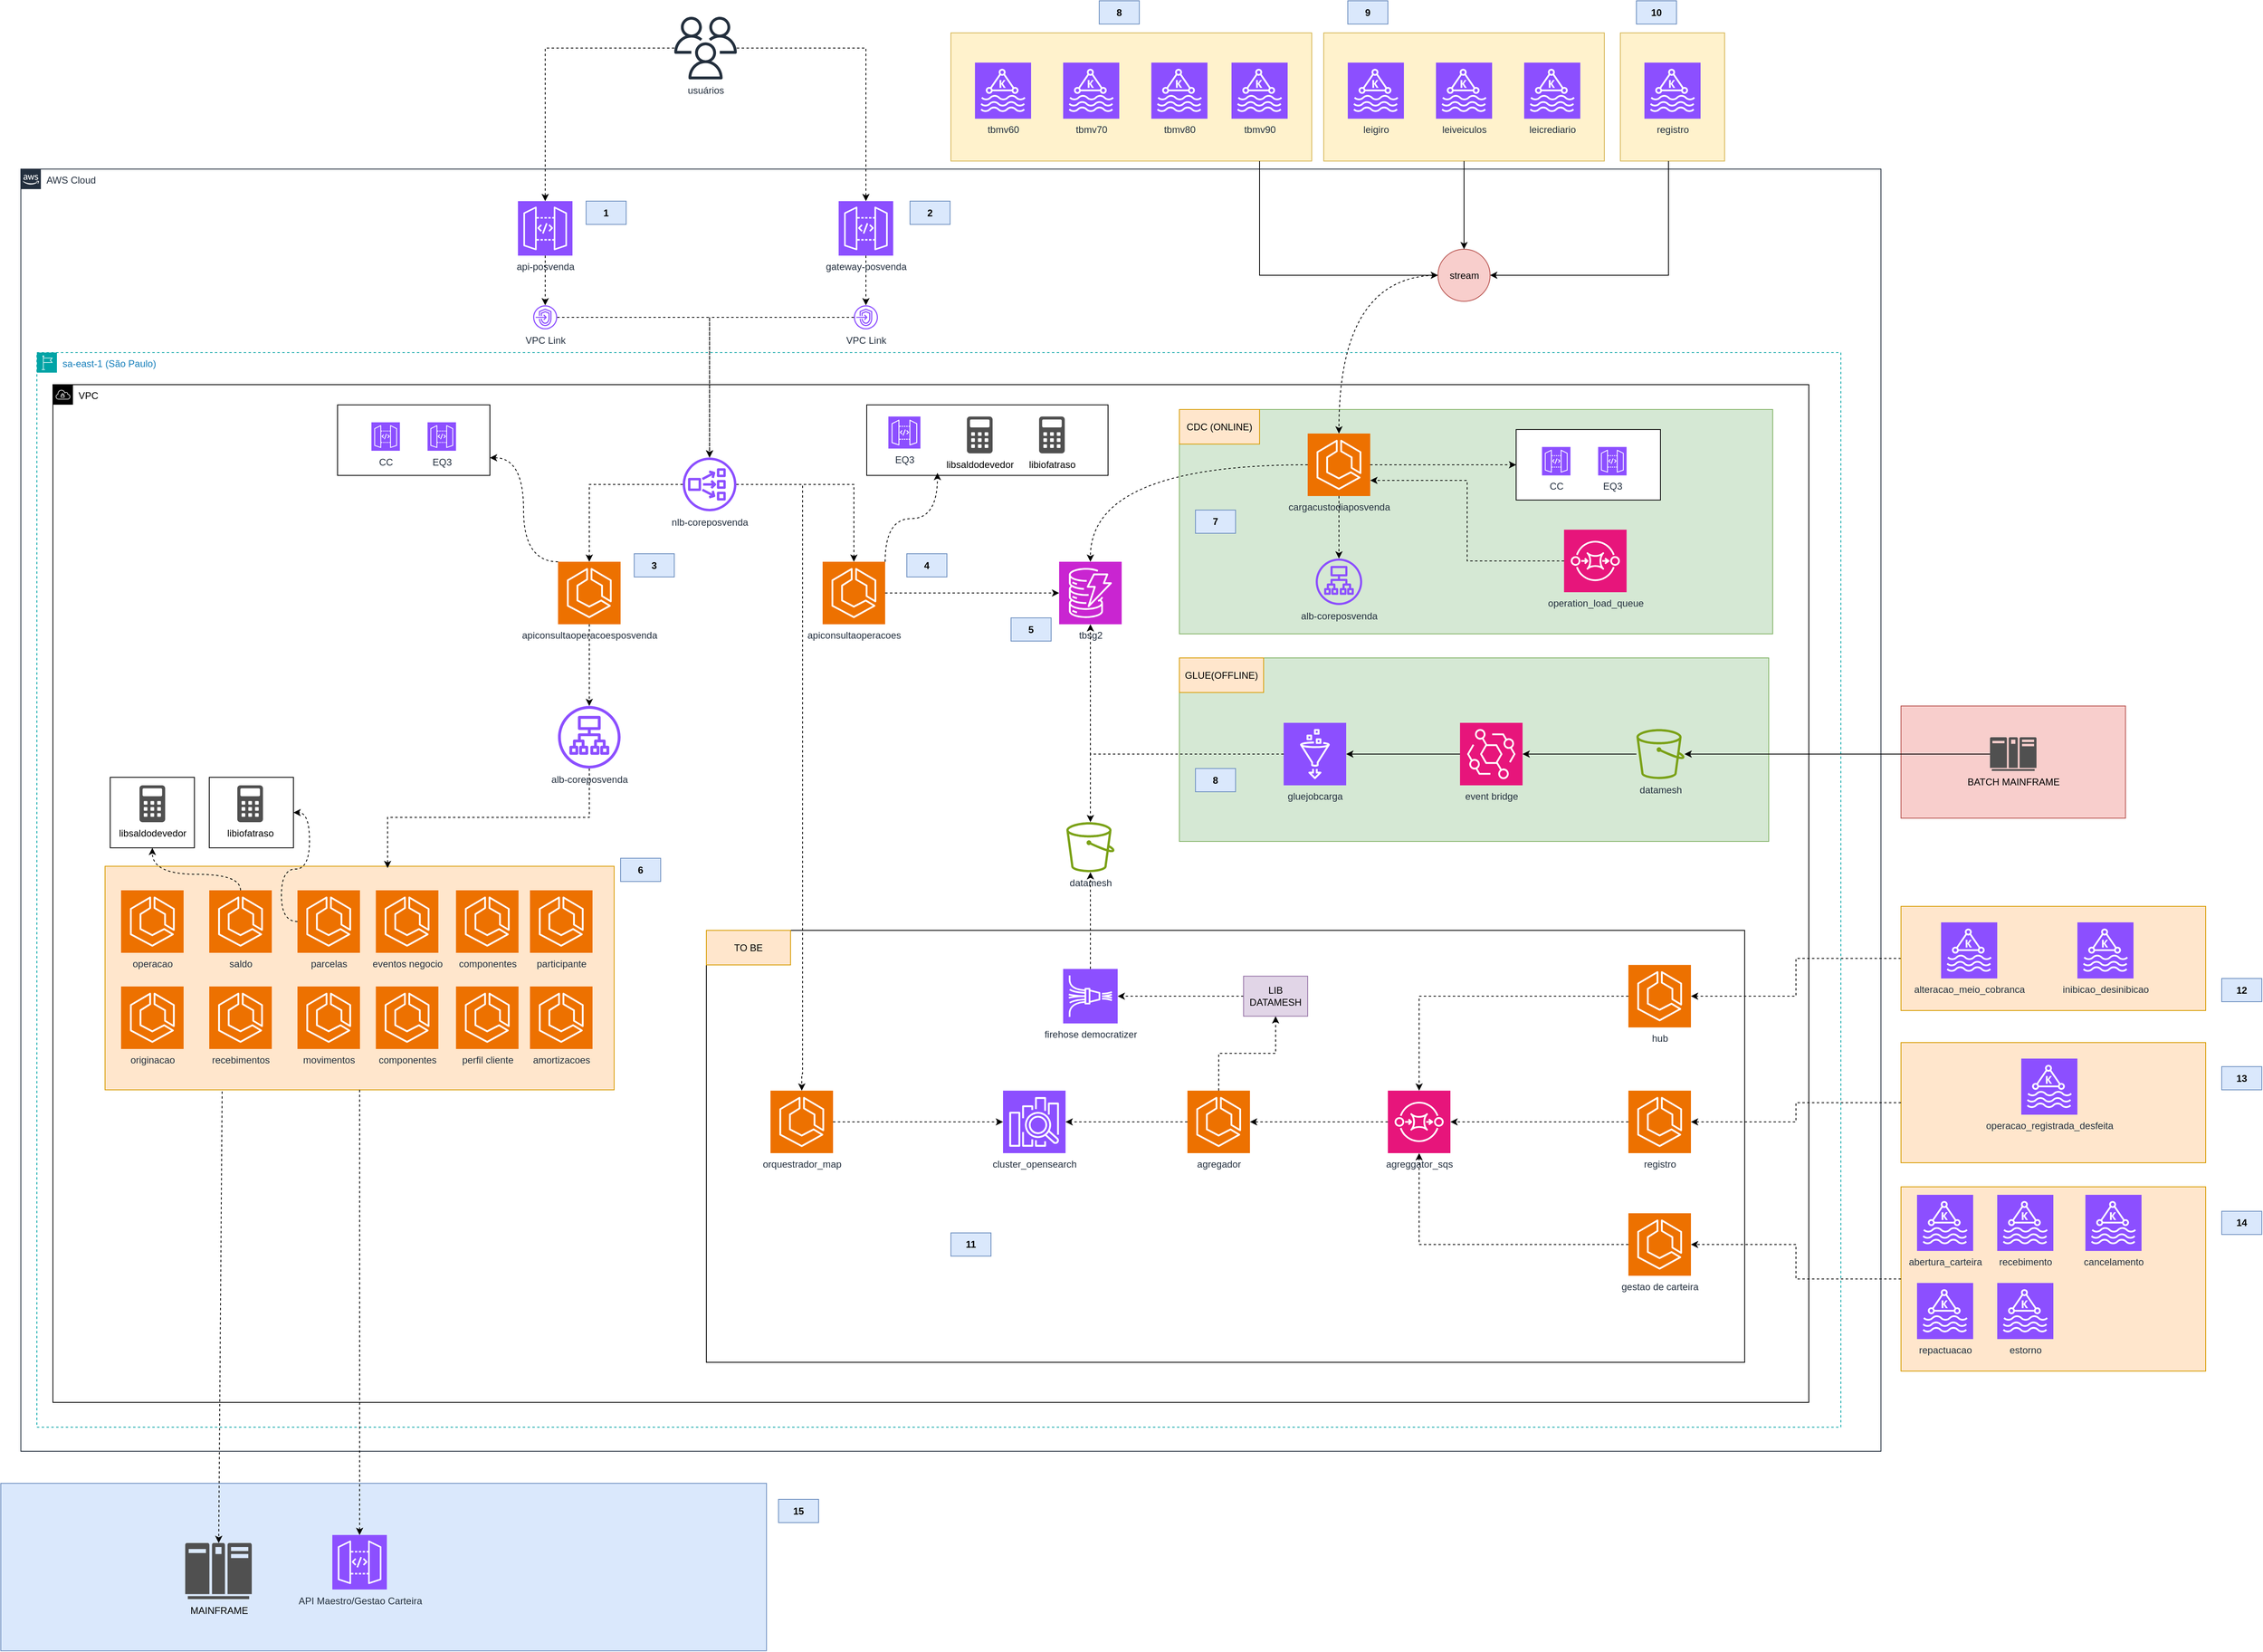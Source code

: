 <mxfile version="28.2.3">
  <diagram name="Página-1" id="2Z8iO8cGPfJdXTVoB8Q-">
    <mxGraphModel dx="3789" dy="1806" grid="1" gridSize="10" guides="1" tooltips="1" connect="1" arrows="1" fold="1" page="1" pageScale="1" pageWidth="1169" pageHeight="827" math="0" shadow="0">
      <root>
        <mxCell id="0" />
        <mxCell id="1" parent="0" />
        <mxCell id="37Ur7eNhfYniqS4p7nPD-1" value="AWS Cloud" style="points=[[0,0],[0.25,0],[0.5,0],[0.75,0],[1,0],[1,0.25],[1,0.5],[1,0.75],[1,1],[0.75,1],[0.5,1],[0.25,1],[0,1],[0,0.75],[0,0.5],[0,0.25]];outlineConnect=0;gradientColor=none;html=1;whiteSpace=wrap;fontSize=12;fontStyle=0;container=1;pointerEvents=0;collapsible=0;recursiveResize=0;shape=mxgraph.aws4.group;grIcon=mxgraph.aws4.group_aws_cloud_alt;strokeColor=#232F3E;fillColor=none;verticalAlign=top;align=left;spacingLeft=30;fontColor=#232F3E;dashed=0;" vertex="1" parent="1">
          <mxGeometry x="-575" y="-140" width="2320" height="1600" as="geometry" />
        </mxCell>
        <mxCell id="37Ur7eNhfYniqS4p7nPD-2" value="sa-east-1 (São Paulo)" style="points=[[0,0],[0.25,0],[0.5,0],[0.75,0],[1,0],[1,0.25],[1,0.5],[1,0.75],[1,1],[0.75,1],[0.5,1],[0.25,1],[0,1],[0,0.75],[0,0.5],[0,0.25]];outlineConnect=0;gradientColor=none;html=1;whiteSpace=wrap;fontSize=12;fontStyle=0;container=1;pointerEvents=0;collapsible=0;recursiveResize=0;shape=mxgraph.aws4.group;grIcon=mxgraph.aws4.group_region;strokeColor=#00A4A6;fillColor=none;verticalAlign=top;align=left;spacingLeft=30;fontColor=#147EBA;dashed=1;" vertex="1" parent="37Ur7eNhfYniqS4p7nPD-1">
          <mxGeometry x="20" y="229" width="2250" height="1341" as="geometry" />
        </mxCell>
        <mxCell id="37Ur7eNhfYniqS4p7nPD-4" value="VPC" style="sketch=0;outlineConnect=0;html=1;whiteSpace=wrap;fontSize=12;fontStyle=0;shape=mxgraph.aws4.group;grIcon=mxgraph.aws4.group_vpc;verticalAlign=top;align=left;spacingLeft=30;dashed=0;" vertex="1" parent="37Ur7eNhfYniqS4p7nPD-2">
          <mxGeometry x="20" y="40" width="2190" height="1270" as="geometry" />
        </mxCell>
        <mxCell id="37Ur7eNhfYniqS4p7nPD-31" value="" style="rounded=0;whiteSpace=wrap;html=1;" vertex="1" parent="37Ur7eNhfYniqS4p7nPD-2">
          <mxGeometry x="1035" y="65.25" width="301" height="88" as="geometry" />
        </mxCell>
        <mxCell id="37Ur7eNhfYniqS4p7nPD-151" value="" style="group;fillColor=#dae8fc;strokeColor=#6c8ebf;" vertex="1" connectable="0" parent="37Ur7eNhfYniqS4p7nPD-2">
          <mxGeometry x="835" y="721" width="1295" height="539" as="geometry" />
        </mxCell>
        <mxCell id="37Ur7eNhfYniqS4p7nPD-149" value="" style="rounded=0;whiteSpace=wrap;html=1;" vertex="1" parent="37Ur7eNhfYniqS4p7nPD-151">
          <mxGeometry width="1295" height="539" as="geometry" />
        </mxCell>
        <mxCell id="37Ur7eNhfYniqS4p7nPD-150" value="TO BE" style="text;html=1;align=center;verticalAlign=middle;whiteSpace=wrap;rounded=0;fillColor=#ffe6cc;strokeColor=#d79b00;" vertex="1" parent="37Ur7eNhfYniqS4p7nPD-151">
          <mxGeometry width="105" height="43.14" as="geometry" />
        </mxCell>
        <mxCell id="37Ur7eNhfYniqS4p7nPD-174" style="edgeStyle=orthogonalEdgeStyle;rounded=0;orthogonalLoop=1;jettySize=auto;html=1;dashed=1;" edge="1" parent="37Ur7eNhfYniqS4p7nPD-151" source="37Ur7eNhfYniqS4p7nPD-152" target="37Ur7eNhfYniqS4p7nPD-173">
          <mxGeometry relative="1" as="geometry" />
        </mxCell>
        <mxCell id="37Ur7eNhfYniqS4p7nPD-152" value="hub" style="sketch=0;points=[[0,0,0],[0.25,0,0],[0.5,0,0],[0.75,0,0],[1,0,0],[0,1,0],[0.25,1,0],[0.5,1,0],[0.75,1,0],[1,1,0],[0,0.25,0],[0,0.5,0],[0,0.75,0],[1,0.25,0],[1,0.5,0],[1,0.75,0]];outlineConnect=0;fontColor=#232F3E;fillColor=#ED7100;strokeColor=#ffffff;dashed=0;verticalLabelPosition=bottom;verticalAlign=top;align=center;html=1;fontSize=12;fontStyle=0;aspect=fixed;shape=mxgraph.aws4.resourceIcon;resIcon=mxgraph.aws4.ecs;" vertex="1" parent="37Ur7eNhfYniqS4p7nPD-151">
          <mxGeometry x="1150" y="43.14" width="78" height="78" as="geometry" />
        </mxCell>
        <mxCell id="37Ur7eNhfYniqS4p7nPD-175" style="edgeStyle=orthogonalEdgeStyle;rounded=0;orthogonalLoop=1;jettySize=auto;html=1;dashed=1;" edge="1" parent="37Ur7eNhfYniqS4p7nPD-151" source="37Ur7eNhfYniqS4p7nPD-153" target="37Ur7eNhfYniqS4p7nPD-173">
          <mxGeometry relative="1" as="geometry" />
        </mxCell>
        <mxCell id="37Ur7eNhfYniqS4p7nPD-153" value="registro" style="sketch=0;points=[[0,0,0],[0.25,0,0],[0.5,0,0],[0.75,0,0],[1,0,0],[0,1,0],[0.25,1,0],[0.5,1,0],[0.75,1,0],[1,1,0],[0,0.25,0],[0,0.5,0],[0,0.75,0],[1,0.25,0],[1,0.5,0],[1,0.75,0]];outlineConnect=0;fontColor=#232F3E;fillColor=#ED7100;strokeColor=#ffffff;dashed=0;verticalLabelPosition=bottom;verticalAlign=top;align=center;html=1;fontSize=12;fontStyle=0;aspect=fixed;shape=mxgraph.aws4.resourceIcon;resIcon=mxgraph.aws4.ecs;" vertex="1" parent="37Ur7eNhfYniqS4p7nPD-151">
          <mxGeometry x="1150" y="200" width="78" height="78" as="geometry" />
        </mxCell>
        <mxCell id="37Ur7eNhfYniqS4p7nPD-156" value="gestao de carteira" style="sketch=0;points=[[0,0,0],[0.25,0,0],[0.5,0,0],[0.75,0,0],[1,0,0],[0,1,0],[0.25,1,0],[0.5,1,0],[0.75,1,0],[1,1,0],[0,0.25,0],[0,0.5,0],[0,0.75,0],[1,0.25,0],[1,0.5,0],[1,0.75,0]];outlineConnect=0;fontColor=#232F3E;fillColor=#ED7100;strokeColor=#ffffff;dashed=0;verticalLabelPosition=bottom;verticalAlign=top;align=center;html=1;fontSize=12;fontStyle=0;aspect=fixed;shape=mxgraph.aws4.resourceIcon;resIcon=mxgraph.aws4.ecs;" vertex="1" parent="37Ur7eNhfYniqS4p7nPD-151">
          <mxGeometry x="1150" y="353" width="78" height="78" as="geometry" />
        </mxCell>
        <mxCell id="37Ur7eNhfYniqS4p7nPD-173" value="agreggator_sqs" style="sketch=0;points=[[0,0,0],[0.25,0,0],[0.5,0,0],[0.75,0,0],[1,0,0],[0,1,0],[0.25,1,0],[0.5,1,0],[0.75,1,0],[1,1,0],[0,0.25,0],[0,0.5,0],[0,0.75,0],[1,0.25,0],[1,0.5,0],[1,0.75,0]];outlineConnect=0;fontColor=#232F3E;fillColor=#E7157B;strokeColor=#ffffff;dashed=0;verticalLabelPosition=bottom;verticalAlign=top;align=center;html=1;fontSize=12;fontStyle=0;aspect=fixed;shape=mxgraph.aws4.resourceIcon;resIcon=mxgraph.aws4.sqs;" vertex="1" parent="37Ur7eNhfYniqS4p7nPD-151">
          <mxGeometry x="850" y="200" width="78" height="78" as="geometry" />
        </mxCell>
        <mxCell id="37Ur7eNhfYniqS4p7nPD-176" style="edgeStyle=orthogonalEdgeStyle;rounded=0;orthogonalLoop=1;jettySize=auto;html=1;entryX=0.5;entryY=1;entryDx=0;entryDy=0;entryPerimeter=0;dashed=1;" edge="1" parent="37Ur7eNhfYniqS4p7nPD-151" source="37Ur7eNhfYniqS4p7nPD-156" target="37Ur7eNhfYniqS4p7nPD-173">
          <mxGeometry relative="1" as="geometry" />
        </mxCell>
        <mxCell id="37Ur7eNhfYniqS4p7nPD-179" style="edgeStyle=orthogonalEdgeStyle;rounded=0;orthogonalLoop=1;jettySize=auto;html=1;dashed=1;" edge="1" parent="37Ur7eNhfYniqS4p7nPD-151" source="37Ur7eNhfYniqS4p7nPD-177" target="37Ur7eNhfYniqS4p7nPD-70">
          <mxGeometry relative="1" as="geometry" />
        </mxCell>
        <mxCell id="37Ur7eNhfYniqS4p7nPD-184" style="edgeStyle=orthogonalEdgeStyle;rounded=0;orthogonalLoop=1;jettySize=auto;html=1;dashed=1;" edge="1" parent="37Ur7eNhfYniqS4p7nPD-151" source="37Ur7eNhfYniqS4p7nPD-177" target="37Ur7eNhfYniqS4p7nPD-183">
          <mxGeometry relative="1" as="geometry" />
        </mxCell>
        <mxCell id="37Ur7eNhfYniqS4p7nPD-177" value="agregador" style="sketch=0;points=[[0,0,0],[0.25,0,0],[0.5,0,0],[0.75,0,0],[1,0,0],[0,1,0],[0.25,1,0],[0.5,1,0],[0.75,1,0],[1,1,0],[0,0.25,0],[0,0.5,0],[0,0.75,0],[1,0.25,0],[1,0.5,0],[1,0.75,0]];outlineConnect=0;fontColor=#232F3E;fillColor=#ED7100;strokeColor=#ffffff;dashed=0;verticalLabelPosition=bottom;verticalAlign=top;align=center;html=1;fontSize=12;fontStyle=0;aspect=fixed;shape=mxgraph.aws4.resourceIcon;resIcon=mxgraph.aws4.ecs;" vertex="1" parent="37Ur7eNhfYniqS4p7nPD-151">
          <mxGeometry x="600" y="200" width="78" height="78" as="geometry" />
        </mxCell>
        <mxCell id="37Ur7eNhfYniqS4p7nPD-178" style="edgeStyle=orthogonalEdgeStyle;rounded=0;orthogonalLoop=1;jettySize=auto;html=1;entryX=1;entryY=0.5;entryDx=0;entryDy=0;entryPerimeter=0;dashed=1;" edge="1" parent="37Ur7eNhfYniqS4p7nPD-151" source="37Ur7eNhfYniqS4p7nPD-173" target="37Ur7eNhfYniqS4p7nPD-177">
          <mxGeometry relative="1" as="geometry" />
        </mxCell>
        <mxCell id="37Ur7eNhfYniqS4p7nPD-70" value="cluster_opensearch" style="sketch=0;points=[[0,0,0],[0.25,0,0],[0.5,0,0],[0.75,0,0],[1,0,0],[0,1,0],[0.25,1,0],[0.5,1,0],[0.75,1,0],[1,1,0],[0,0.25,0],[0,0.5,0],[0,0.75,0],[1,0.25,0],[1,0.5,0],[1,0.75,0]];outlineConnect=0;fontColor=#232F3E;fillColor=#8C4FFF;strokeColor=#ffffff;dashed=0;verticalLabelPosition=bottom;verticalAlign=top;align=center;html=1;fontSize=12;fontStyle=0;aspect=fixed;shape=mxgraph.aws4.resourceIcon;resIcon=mxgraph.aws4.elasticsearch_service;" vertex="1" parent="37Ur7eNhfYniqS4p7nPD-151">
          <mxGeometry x="370" y="200" width="78" height="78" as="geometry" />
        </mxCell>
        <mxCell id="37Ur7eNhfYniqS4p7nPD-181" style="edgeStyle=orthogonalEdgeStyle;rounded=0;orthogonalLoop=1;jettySize=auto;html=1;dashed=1;" edge="1" parent="37Ur7eNhfYniqS4p7nPD-151" source="37Ur7eNhfYniqS4p7nPD-68" target="37Ur7eNhfYniqS4p7nPD-70">
          <mxGeometry relative="1" as="geometry" />
        </mxCell>
        <mxCell id="37Ur7eNhfYniqS4p7nPD-68" value="orquestrador_map" style="sketch=0;points=[[0,0,0],[0.25,0,0],[0.5,0,0],[0.75,0,0],[1,0,0],[0,1,0],[0.25,1,0],[0.5,1,0],[0.75,1,0],[1,1,0],[0,0.25,0],[0,0.5,0],[0,0.75,0],[1,0.25,0],[1,0.5,0],[1,0.75,0]];outlineConnect=0;fontColor=#232F3E;fillColor=#ED7100;strokeColor=#ffffff;dashed=0;verticalLabelPosition=bottom;verticalAlign=top;align=center;html=1;fontSize=12;fontStyle=0;aspect=fixed;shape=mxgraph.aws4.resourceIcon;resIcon=mxgraph.aws4.ecs;" vertex="1" parent="37Ur7eNhfYniqS4p7nPD-151">
          <mxGeometry x="80" y="200" width="78" height="78" as="geometry" />
        </mxCell>
        <mxCell id="37Ur7eNhfYniqS4p7nPD-182" value="firehose democratizer" style="sketch=0;points=[[0,0,0],[0.25,0,0],[0.5,0,0],[0.75,0,0],[1,0,0],[0,1,0],[0.25,1,0],[0.5,1,0],[0.75,1,0],[1,1,0],[0,0.25,0],[0,0.5,0],[0,0.75,0],[1,0.25,0],[1,0.5,0],[1,0.75,0]];outlineConnect=0;fontColor=#232F3E;fillColor=#8C4FFF;strokeColor=#ffffff;dashed=0;verticalLabelPosition=bottom;verticalAlign=top;align=center;html=1;fontSize=12;fontStyle=0;aspect=fixed;shape=mxgraph.aws4.resourceIcon;resIcon=mxgraph.aws4.kinesis_data_firehose;" vertex="1" parent="37Ur7eNhfYniqS4p7nPD-151">
          <mxGeometry x="445" y="48.14" width="68" height="68" as="geometry" />
        </mxCell>
        <mxCell id="37Ur7eNhfYniqS4p7nPD-185" style="edgeStyle=orthogonalEdgeStyle;rounded=0;orthogonalLoop=1;jettySize=auto;html=1;dashed=1;" edge="1" parent="37Ur7eNhfYniqS4p7nPD-151" source="37Ur7eNhfYniqS4p7nPD-183" target="37Ur7eNhfYniqS4p7nPD-182">
          <mxGeometry relative="1" as="geometry" />
        </mxCell>
        <mxCell id="37Ur7eNhfYniqS4p7nPD-183" value="LIB DATAMESH" style="rounded=0;whiteSpace=wrap;html=1;fillColor=#e1d5e7;strokeColor=#9673a6;" vertex="1" parent="37Ur7eNhfYniqS4p7nPD-151">
          <mxGeometry x="670" y="57.14" width="80" height="50" as="geometry" />
        </mxCell>
        <mxCell id="37Ur7eNhfYniqS4p7nPD-200" value="&lt;b&gt;11&lt;/b&gt;" style="rounded=0;whiteSpace=wrap;html=1;fillColor=#dae8fc;strokeColor=#6c8ebf;" vertex="1" parent="37Ur7eNhfYniqS4p7nPD-151">
          <mxGeometry x="305" y="377.5" width="50" height="29" as="geometry" />
        </mxCell>
        <mxCell id="37Ur7eNhfYniqS4p7nPD-16" style="edgeStyle=orthogonalEdgeStyle;rounded=0;orthogonalLoop=1;jettySize=auto;html=1;dashed=1;" edge="1" parent="37Ur7eNhfYniqS4p7nPD-2" source="37Ur7eNhfYniqS4p7nPD-13" target="37Ur7eNhfYniqS4p7nPD-15">
          <mxGeometry relative="1" as="geometry" />
        </mxCell>
        <mxCell id="37Ur7eNhfYniqS4p7nPD-23" style="edgeStyle=orthogonalEdgeStyle;rounded=0;orthogonalLoop=1;jettySize=auto;html=1;dashed=1;" edge="1" parent="37Ur7eNhfYniqS4p7nPD-2" source="37Ur7eNhfYniqS4p7nPD-13" target="37Ur7eNhfYniqS4p7nPD-22">
          <mxGeometry relative="1" as="geometry" />
        </mxCell>
        <mxCell id="37Ur7eNhfYniqS4p7nPD-180" style="edgeStyle=orthogonalEdgeStyle;rounded=0;orthogonalLoop=1;jettySize=auto;html=1;dashed=1;" edge="1" parent="37Ur7eNhfYniqS4p7nPD-2" source="37Ur7eNhfYniqS4p7nPD-13" target="37Ur7eNhfYniqS4p7nPD-68">
          <mxGeometry relative="1" as="geometry">
            <Array as="points">
              <mxPoint x="955" y="164" />
              <mxPoint x="955" y="900" />
            </Array>
          </mxGeometry>
        </mxCell>
        <mxCell id="37Ur7eNhfYniqS4p7nPD-13" value="nlb-coreposvenda" style="sketch=0;outlineConnect=0;fontColor=#232F3E;gradientColor=none;fillColor=#8C4FFF;strokeColor=none;dashed=0;verticalLabelPosition=bottom;verticalAlign=top;align=center;html=1;fontSize=12;fontStyle=0;aspect=fixed;pointerEvents=1;shape=mxgraph.aws4.network_load_balancer;" vertex="1" parent="37Ur7eNhfYniqS4p7nPD-2">
          <mxGeometry x="805.5" y="131" width="67" height="67" as="geometry" />
        </mxCell>
        <mxCell id="37Ur7eNhfYniqS4p7nPD-40" style="edgeStyle=orthogonalEdgeStyle;rounded=0;orthogonalLoop=1;jettySize=auto;html=1;entryX=1;entryY=0.75;entryDx=0;entryDy=0;curved=1;dashed=1;" edge="1" parent="37Ur7eNhfYniqS4p7nPD-2" source="37Ur7eNhfYniqS4p7nPD-15" target="37Ur7eNhfYniqS4p7nPD-35">
          <mxGeometry relative="1" as="geometry">
            <Array as="points">
              <mxPoint x="607" y="261" />
              <mxPoint x="607" y="131" />
            </Array>
          </mxGeometry>
        </mxCell>
        <mxCell id="37Ur7eNhfYniqS4p7nPD-42" style="edgeStyle=orthogonalEdgeStyle;rounded=0;orthogonalLoop=1;jettySize=auto;html=1;dashed=1;" edge="1" parent="37Ur7eNhfYniqS4p7nPD-2" source="37Ur7eNhfYniqS4p7nPD-15" target="37Ur7eNhfYniqS4p7nPD-41">
          <mxGeometry relative="1" as="geometry" />
        </mxCell>
        <mxCell id="37Ur7eNhfYniqS4p7nPD-15" value="apiconsultaoperacoesposvenda" style="sketch=0;points=[[0,0,0],[0.25,0,0],[0.5,0,0],[0.75,0,0],[1,0,0],[0,1,0],[0.25,1,0],[0.5,1,0],[0.75,1,0],[1,1,0],[0,0.25,0],[0,0.5,0],[0,0.75,0],[1,0.25,0],[1,0.5,0],[1,0.75,0]];outlineConnect=0;fontColor=#232F3E;fillColor=#ED7100;strokeColor=#ffffff;dashed=0;verticalLabelPosition=bottom;verticalAlign=top;align=center;html=1;fontSize=12;fontStyle=0;aspect=fixed;shape=mxgraph.aws4.resourceIcon;resIcon=mxgraph.aws4.ecs;" vertex="1" parent="37Ur7eNhfYniqS4p7nPD-2">
          <mxGeometry x="650" y="261" width="78" height="78" as="geometry" />
        </mxCell>
        <mxCell id="37Ur7eNhfYniqS4p7nPD-25" style="edgeStyle=orthogonalEdgeStyle;rounded=0;orthogonalLoop=1;jettySize=auto;html=1;dashed=1;" edge="1" parent="37Ur7eNhfYniqS4p7nPD-2" source="37Ur7eNhfYniqS4p7nPD-22" target="37Ur7eNhfYniqS4p7nPD-24">
          <mxGeometry relative="1" as="geometry" />
        </mxCell>
        <mxCell id="37Ur7eNhfYniqS4p7nPD-22" value="apiconsultaoperacoes" style="sketch=0;points=[[0,0,0],[0.25,0,0],[0.5,0,0],[0.75,0,0],[1,0,0],[0,1,0],[0.25,1,0],[0.5,1,0],[0.75,1,0],[1,1,0],[0,0.25,0],[0,0.5,0],[0,0.75,0],[1,0.25,0],[1,0.5,0],[1,0.75,0]];outlineConnect=0;fontColor=#232F3E;fillColor=#ED7100;strokeColor=#ffffff;dashed=0;verticalLabelPosition=bottom;verticalAlign=top;align=center;html=1;fontSize=12;fontStyle=0;aspect=fixed;shape=mxgraph.aws4.resourceIcon;resIcon=mxgraph.aws4.ecs;" vertex="1" parent="37Ur7eNhfYniqS4p7nPD-2">
          <mxGeometry x="980" y="261" width="78" height="78" as="geometry" />
        </mxCell>
        <mxCell id="37Ur7eNhfYniqS4p7nPD-24" value="tbsg2" style="sketch=0;points=[[0,0,0],[0.25,0,0],[0.5,0,0],[0.75,0,0],[1,0,0],[0,1,0],[0.25,1,0],[0.5,1,0],[0.75,1,0],[1,1,0],[0,0.25,0],[0,0.5,0],[0,0.75,0],[1,0.25,0],[1,0.5,0],[1,0.75,0]];outlineConnect=0;fontColor=#232F3E;fillColor=#C925D1;strokeColor=#ffffff;dashed=0;verticalLabelPosition=bottom;verticalAlign=top;align=center;html=1;fontSize=12;fontStyle=0;aspect=fixed;shape=mxgraph.aws4.resourceIcon;resIcon=mxgraph.aws4.dynamodb;" vertex="1" parent="37Ur7eNhfYniqS4p7nPD-2">
          <mxGeometry x="1275" y="261" width="78" height="78" as="geometry" />
        </mxCell>
        <mxCell id="37Ur7eNhfYniqS4p7nPD-26" value="EQ3" style="sketch=0;points=[[0,0,0],[0.25,0,0],[0.5,0,0],[0.75,0,0],[1,0,0],[0,1,0],[0.25,1,0],[0.5,1,0],[0.75,1,0],[1,1,0],[0,0.25,0],[0,0.5,0],[0,0.75,0],[1,0.25,0],[1,0.5,0],[1,0.75,0]];outlineConnect=0;fontColor=#232F3E;fillColor=#8C4FFF;strokeColor=#ffffff;dashed=1;verticalLabelPosition=bottom;verticalAlign=top;align=center;html=1;fontSize=12;fontStyle=0;aspect=fixed;shape=mxgraph.aws4.resourceIcon;resIcon=mxgraph.aws4.api_gateway;" vertex="1" parent="37Ur7eNhfYniqS4p7nPD-2">
          <mxGeometry x="1062" y="79.75" width="40" height="40" as="geometry" />
        </mxCell>
        <mxCell id="37Ur7eNhfYniqS4p7nPD-30" value="libsaldodevedor" style="sketch=0;pointerEvents=1;shadow=0;dashed=0;html=1;strokeColor=none;fillColor=#505050;labelPosition=center;verticalLabelPosition=bottom;verticalAlign=top;outlineConnect=0;align=center;shape=mxgraph.office.concepts.calculator;" vertex="1" parent="37Ur7eNhfYniqS4p7nPD-2">
          <mxGeometry x="1160" y="79.75" width="32" height="46" as="geometry" />
        </mxCell>
        <mxCell id="37Ur7eNhfYniqS4p7nPD-33" value="libiofatraso" style="sketch=0;pointerEvents=1;shadow=0;dashed=0;html=1;strokeColor=none;fillColor=#505050;labelPosition=center;verticalLabelPosition=bottom;verticalAlign=top;outlineConnect=0;align=center;shape=mxgraph.office.concepts.calculator;" vertex="1" parent="37Ur7eNhfYniqS4p7nPD-2">
          <mxGeometry x="1250" y="79.75" width="32" height="46" as="geometry" />
        </mxCell>
        <mxCell id="37Ur7eNhfYniqS4p7nPD-35" value="" style="rounded=0;whiteSpace=wrap;html=1;" vertex="1" parent="37Ur7eNhfYniqS4p7nPD-2">
          <mxGeometry x="375" y="65.25" width="190" height="88" as="geometry" />
        </mxCell>
        <mxCell id="37Ur7eNhfYniqS4p7nPD-36" value="EQ3" style="sketch=0;points=[[0,0,0],[0.25,0,0],[0.5,0,0],[0.75,0,0],[1,0,0],[0,1,0],[0.25,1,0],[0.5,1,0],[0.75,1,0],[1,1,0],[0,0.25,0],[0,0.5,0],[0,0.75,0],[1,0.25,0],[1,0.5,0],[1,0.75,0]];outlineConnect=0;fontColor=#232F3E;fillColor=#8C4FFF;strokeColor=#ffffff;dashed=1;verticalLabelPosition=bottom;verticalAlign=top;align=center;html=1;fontSize=12;fontStyle=0;aspect=fixed;shape=mxgraph.aws4.resourceIcon;resIcon=mxgraph.aws4.api_gateway;" vertex="1" parent="37Ur7eNhfYniqS4p7nPD-2">
          <mxGeometry x="487.25" y="87" width="35.5" height="35.5" as="geometry" />
        </mxCell>
        <mxCell id="37Ur7eNhfYniqS4p7nPD-39" value="CC" style="sketch=0;points=[[0,0,0],[0.25,0,0],[0.5,0,0],[0.75,0,0],[1,0,0],[0,1,0],[0.25,1,0],[0.5,1,0],[0.75,1,0],[1,1,0],[0,0.25,0],[0,0.5,0],[0,0.75,0],[1,0.25,0],[1,0.5,0],[1,0.75,0]];outlineConnect=0;fontColor=#232F3E;fillColor=#8C4FFF;strokeColor=#ffffff;dashed=1;verticalLabelPosition=bottom;verticalAlign=top;align=center;html=1;fontSize=12;fontStyle=0;aspect=fixed;shape=mxgraph.aws4.resourceIcon;resIcon=mxgraph.aws4.api_gateway;" vertex="1" parent="37Ur7eNhfYniqS4p7nPD-2">
          <mxGeometry x="417.25" y="87" width="35.5" height="35.5" as="geometry" />
        </mxCell>
        <mxCell id="37Ur7eNhfYniqS4p7nPD-41" value="alb-coreposvenda" style="sketch=0;outlineConnect=0;fontColor=#232F3E;gradientColor=none;fillColor=#8C4FFF;strokeColor=none;dashed=0;verticalLabelPosition=bottom;verticalAlign=top;align=center;html=1;fontSize=12;fontStyle=0;aspect=fixed;pointerEvents=1;shape=mxgraph.aws4.application_load_balancer;" vertex="1" parent="37Ur7eNhfYniqS4p7nPD-2">
          <mxGeometry x="650" y="441" width="78" height="78" as="geometry" />
        </mxCell>
        <mxCell id="37Ur7eNhfYniqS4p7nPD-43" value="" style="rounded=0;whiteSpace=wrap;html=1;fillColor=#ffe6cc;strokeColor=#d79b00;" vertex="1" parent="37Ur7eNhfYniqS4p7nPD-2">
          <mxGeometry x="85" y="641" width="635" height="279" as="geometry" />
        </mxCell>
        <mxCell id="37Ur7eNhfYniqS4p7nPD-44" value="operacao" style="sketch=0;points=[[0,0,0],[0.25,0,0],[0.5,0,0],[0.75,0,0],[1,0,0],[0,1,0],[0.25,1,0],[0.5,1,0],[0.75,1,0],[1,1,0],[0,0.25,0],[0,0.5,0],[0,0.75,0],[1,0.25,0],[1,0.5,0],[1,0.75,0]];outlineConnect=0;fontColor=#232F3E;fillColor=#ED7100;strokeColor=#ffffff;dashed=0;verticalLabelPosition=bottom;verticalAlign=top;align=center;html=1;fontSize=12;fontStyle=0;aspect=fixed;shape=mxgraph.aws4.resourceIcon;resIcon=mxgraph.aws4.ecs;" vertex="1" parent="37Ur7eNhfYniqS4p7nPD-2">
          <mxGeometry x="105" y="671" width="78" height="78" as="geometry" />
        </mxCell>
        <mxCell id="37Ur7eNhfYniqS4p7nPD-45" value="originacao" style="sketch=0;points=[[0,0,0],[0.25,0,0],[0.5,0,0],[0.75,0,0],[1,0,0],[0,1,0],[0.25,1,0],[0.5,1,0],[0.75,1,0],[1,1,0],[0,0.25,0],[0,0.5,0],[0,0.75,0],[1,0.25,0],[1,0.5,0],[1,0.75,0]];outlineConnect=0;fontColor=#232F3E;fillColor=#ED7100;strokeColor=#ffffff;dashed=0;verticalLabelPosition=bottom;verticalAlign=top;align=center;html=1;fontSize=12;fontStyle=0;aspect=fixed;shape=mxgraph.aws4.resourceIcon;resIcon=mxgraph.aws4.ecs;" vertex="1" parent="37Ur7eNhfYniqS4p7nPD-2">
          <mxGeometry x="105" y="791" width="78" height="78" as="geometry" />
        </mxCell>
        <mxCell id="37Ur7eNhfYniqS4p7nPD-62" style="edgeStyle=orthogonalEdgeStyle;rounded=0;orthogonalLoop=1;jettySize=auto;html=1;entryX=0.5;entryY=1;entryDx=0;entryDy=0;curved=1;dashed=1;" edge="1" parent="37Ur7eNhfYniqS4p7nPD-2" source="37Ur7eNhfYniqS4p7nPD-46" target="37Ur7eNhfYniqS4p7nPD-56">
          <mxGeometry relative="1" as="geometry">
            <Array as="points">
              <mxPoint x="254" y="651" />
              <mxPoint x="144" y="651" />
            </Array>
          </mxGeometry>
        </mxCell>
        <mxCell id="37Ur7eNhfYniqS4p7nPD-46" value="saldo" style="sketch=0;points=[[0,0,0],[0.25,0,0],[0.5,0,0],[0.75,0,0],[1,0,0],[0,1,0],[0.25,1,0],[0.5,1,0],[0.75,1,0],[1,1,0],[0,0.25,0],[0,0.5,0],[0,0.75,0],[1,0.25,0],[1,0.5,0],[1,0.75,0]];outlineConnect=0;fontColor=#232F3E;fillColor=#ED7100;strokeColor=#ffffff;dashed=0;verticalLabelPosition=bottom;verticalAlign=top;align=center;html=1;fontSize=12;fontStyle=0;aspect=fixed;shape=mxgraph.aws4.resourceIcon;resIcon=mxgraph.aws4.ecs;" vertex="1" parent="37Ur7eNhfYniqS4p7nPD-2">
          <mxGeometry x="215" y="671" width="78" height="78" as="geometry" />
        </mxCell>
        <mxCell id="37Ur7eNhfYniqS4p7nPD-47" value="recebimentos" style="sketch=0;points=[[0,0,0],[0.25,0,0],[0.5,0,0],[0.75,0,0],[1,0,0],[0,1,0],[0.25,1,0],[0.5,1,0],[0.75,1,0],[1,1,0],[0,0.25,0],[0,0.5,0],[0,0.75,0],[1,0.25,0],[1,0.5,0],[1,0.75,0]];outlineConnect=0;fontColor=#232F3E;fillColor=#ED7100;strokeColor=#ffffff;dashed=0;verticalLabelPosition=bottom;verticalAlign=top;align=center;html=1;fontSize=12;fontStyle=0;aspect=fixed;shape=mxgraph.aws4.resourceIcon;resIcon=mxgraph.aws4.ecs;" vertex="1" parent="37Ur7eNhfYniqS4p7nPD-2">
          <mxGeometry x="215" y="791" width="78" height="78" as="geometry" />
        </mxCell>
        <mxCell id="37Ur7eNhfYniqS4p7nPD-63" style="edgeStyle=orthogonalEdgeStyle;rounded=0;orthogonalLoop=1;jettySize=auto;html=1;entryX=1;entryY=0.5;entryDx=0;entryDy=0;dashed=1;curved=1;" edge="1" parent="37Ur7eNhfYniqS4p7nPD-2" source="37Ur7eNhfYniqS4p7nPD-48" target="37Ur7eNhfYniqS4p7nPD-60">
          <mxGeometry relative="1" as="geometry" />
        </mxCell>
        <mxCell id="37Ur7eNhfYniqS4p7nPD-48" value="parcelas" style="sketch=0;points=[[0,0,0],[0.25,0,0],[0.5,0,0],[0.75,0,0],[1,0,0],[0,1,0],[0.25,1,0],[0.5,1,0],[0.75,1,0],[1,1,0],[0,0.25,0],[0,0.5,0],[0,0.75,0],[1,0.25,0],[1,0.5,0],[1,0.75,0]];outlineConnect=0;fontColor=#232F3E;fillColor=#ED7100;strokeColor=#ffffff;dashed=0;verticalLabelPosition=bottom;verticalAlign=top;align=center;html=1;fontSize=12;fontStyle=0;aspect=fixed;shape=mxgraph.aws4.resourceIcon;resIcon=mxgraph.aws4.ecs;" vertex="1" parent="37Ur7eNhfYniqS4p7nPD-2">
          <mxGeometry x="325" y="671" width="78" height="78" as="geometry" />
        </mxCell>
        <mxCell id="37Ur7eNhfYniqS4p7nPD-49" value="movimentos" style="sketch=0;points=[[0,0,0],[0.25,0,0],[0.5,0,0],[0.75,0,0],[1,0,0],[0,1,0],[0.25,1,0],[0.5,1,0],[0.75,1,0],[1,1,0],[0,0.25,0],[0,0.5,0],[0,0.75,0],[1,0.25,0],[1,0.5,0],[1,0.75,0]];outlineConnect=0;fontColor=#232F3E;fillColor=#ED7100;strokeColor=#ffffff;dashed=0;verticalLabelPosition=bottom;verticalAlign=top;align=center;html=1;fontSize=12;fontStyle=0;aspect=fixed;shape=mxgraph.aws4.resourceIcon;resIcon=mxgraph.aws4.ecs;" vertex="1" parent="37Ur7eNhfYniqS4p7nPD-2">
          <mxGeometry x="325" y="791" width="78" height="78" as="geometry" />
        </mxCell>
        <mxCell id="37Ur7eNhfYniqS4p7nPD-50" value="eventos negocio" style="sketch=0;points=[[0,0,0],[0.25,0,0],[0.5,0,0],[0.75,0,0],[1,0,0],[0,1,0],[0.25,1,0],[0.5,1,0],[0.75,1,0],[1,1,0],[0,0.25,0],[0,0.5,0],[0,0.75,0],[1,0.25,0],[1,0.5,0],[1,0.75,0]];outlineConnect=0;fontColor=#232F3E;fillColor=#ED7100;strokeColor=#ffffff;dashed=0;verticalLabelPosition=bottom;verticalAlign=top;align=center;html=1;fontSize=12;fontStyle=0;aspect=fixed;shape=mxgraph.aws4.resourceIcon;resIcon=mxgraph.aws4.ecs;" vertex="1" parent="37Ur7eNhfYniqS4p7nPD-2">
          <mxGeometry x="422.75" y="671" width="78" height="78" as="geometry" />
        </mxCell>
        <mxCell id="37Ur7eNhfYniqS4p7nPD-51" value="componentes" style="sketch=0;points=[[0,0,0],[0.25,0,0],[0.5,0,0],[0.75,0,0],[1,0,0],[0,1,0],[0.25,1,0],[0.5,1,0],[0.75,1,0],[1,1,0],[0,0.25,0],[0,0.5,0],[0,0.75,0],[1,0.25,0],[1,0.5,0],[1,0.75,0]];outlineConnect=0;fontColor=#232F3E;fillColor=#ED7100;strokeColor=#ffffff;dashed=0;verticalLabelPosition=bottom;verticalAlign=top;align=center;html=1;fontSize=12;fontStyle=0;aspect=fixed;shape=mxgraph.aws4.resourceIcon;resIcon=mxgraph.aws4.ecs;" vertex="1" parent="37Ur7eNhfYniqS4p7nPD-2">
          <mxGeometry x="422.75" y="791" width="78" height="78" as="geometry" />
        </mxCell>
        <mxCell id="37Ur7eNhfYniqS4p7nPD-52" value="componentes" style="sketch=0;points=[[0,0,0],[0.25,0,0],[0.5,0,0],[0.75,0,0],[1,0,0],[0,1,0],[0.25,1,0],[0.5,1,0],[0.75,1,0],[1,1,0],[0,0.25,0],[0,0.5,0],[0,0.75,0],[1,0.25,0],[1,0.5,0],[1,0.75,0]];outlineConnect=0;fontColor=#232F3E;fillColor=#ED7100;strokeColor=#ffffff;dashed=0;verticalLabelPosition=bottom;verticalAlign=top;align=center;html=1;fontSize=12;fontStyle=0;aspect=fixed;shape=mxgraph.aws4.resourceIcon;resIcon=mxgraph.aws4.ecs;" vertex="1" parent="37Ur7eNhfYniqS4p7nPD-2">
          <mxGeometry x="522.75" y="671" width="78" height="78" as="geometry" />
        </mxCell>
        <mxCell id="37Ur7eNhfYniqS4p7nPD-53" value="perfil cliente" style="sketch=0;points=[[0,0,0],[0.25,0,0],[0.5,0,0],[0.75,0,0],[1,0,0],[0,1,0],[0.25,1,0],[0.5,1,0],[0.75,1,0],[1,1,0],[0,0.25,0],[0,0.5,0],[0,0.75,0],[1,0.25,0],[1,0.5,0],[1,0.75,0]];outlineConnect=0;fontColor=#232F3E;fillColor=#ED7100;strokeColor=#ffffff;dashed=0;verticalLabelPosition=bottom;verticalAlign=top;align=center;html=1;fontSize=12;fontStyle=0;aspect=fixed;shape=mxgraph.aws4.resourceIcon;resIcon=mxgraph.aws4.ecs;" vertex="1" parent="37Ur7eNhfYniqS4p7nPD-2">
          <mxGeometry x="522.75" y="791" width="78" height="78" as="geometry" />
        </mxCell>
        <mxCell id="37Ur7eNhfYniqS4p7nPD-54" value="participante" style="sketch=0;points=[[0,0,0],[0.25,0,0],[0.5,0,0],[0.75,0,0],[1,0,0],[0,1,0],[0.25,1,0],[0.5,1,0],[0.75,1,0],[1,1,0],[0,0.25,0],[0,0.5,0],[0,0.75,0],[1,0.25,0],[1,0.5,0],[1,0.75,0]];outlineConnect=0;fontColor=#232F3E;fillColor=#ED7100;strokeColor=#ffffff;dashed=0;verticalLabelPosition=bottom;verticalAlign=top;align=center;html=1;fontSize=12;fontStyle=0;aspect=fixed;shape=mxgraph.aws4.resourceIcon;resIcon=mxgraph.aws4.ecs;" vertex="1" parent="37Ur7eNhfYniqS4p7nPD-2">
          <mxGeometry x="615" y="671" width="78" height="78" as="geometry" />
        </mxCell>
        <mxCell id="37Ur7eNhfYniqS4p7nPD-55" value="amortizacoes" style="sketch=0;points=[[0,0,0],[0.25,0,0],[0.5,0,0],[0.75,0,0],[1,0,0],[0,1,0],[0.25,1,0],[0.5,1,0],[0.75,1,0],[1,1,0],[0,0.25,0],[0,0.5,0],[0,0.75,0],[1,0.25,0],[1,0.5,0],[1,0.75,0]];outlineConnect=0;fontColor=#232F3E;fillColor=#ED7100;strokeColor=#ffffff;dashed=0;verticalLabelPosition=bottom;verticalAlign=top;align=center;html=1;fontSize=12;fontStyle=0;aspect=fixed;shape=mxgraph.aws4.resourceIcon;resIcon=mxgraph.aws4.ecs;" vertex="1" parent="37Ur7eNhfYniqS4p7nPD-2">
          <mxGeometry x="615" y="791" width="78" height="78" as="geometry" />
        </mxCell>
        <mxCell id="37Ur7eNhfYniqS4p7nPD-56" value="" style="rounded=0;whiteSpace=wrap;html=1;" vertex="1" parent="37Ur7eNhfYniqS4p7nPD-2">
          <mxGeometry x="91.5" y="530" width="105" height="88" as="geometry" />
        </mxCell>
        <mxCell id="37Ur7eNhfYniqS4p7nPD-59" value="libsaldodevedor" style="sketch=0;pointerEvents=1;shadow=0;dashed=0;html=1;strokeColor=none;fillColor=#505050;labelPosition=center;verticalLabelPosition=bottom;verticalAlign=top;outlineConnect=0;align=center;shape=mxgraph.office.concepts.calculator;" vertex="1" parent="37Ur7eNhfYniqS4p7nPD-2">
          <mxGeometry x="128" y="540" width="32" height="46" as="geometry" />
        </mxCell>
        <mxCell id="37Ur7eNhfYniqS4p7nPD-60" value="" style="rounded=0;whiteSpace=wrap;html=1;" vertex="1" parent="37Ur7eNhfYniqS4p7nPD-2">
          <mxGeometry x="215" y="530" width="105" height="88" as="geometry" />
        </mxCell>
        <mxCell id="37Ur7eNhfYniqS4p7nPD-61" value="libiofatraso" style="sketch=0;pointerEvents=1;shadow=0;dashed=0;html=1;strokeColor=none;fillColor=#505050;labelPosition=center;verticalLabelPosition=bottom;verticalAlign=top;outlineConnect=0;align=center;shape=mxgraph.office.concepts.calculator;" vertex="1" parent="37Ur7eNhfYniqS4p7nPD-2">
          <mxGeometry x="250" y="540" width="32" height="46" as="geometry" />
        </mxCell>
        <mxCell id="37Ur7eNhfYniqS4p7nPD-64" style="edgeStyle=orthogonalEdgeStyle;rounded=0;orthogonalLoop=1;jettySize=auto;html=1;entryX=0.555;entryY=0.008;entryDx=0;entryDy=0;entryPerimeter=0;dashed=1;" edge="1" parent="37Ur7eNhfYniqS4p7nPD-2" source="37Ur7eNhfYniqS4p7nPD-41" target="37Ur7eNhfYniqS4p7nPD-43">
          <mxGeometry relative="1" as="geometry" />
        </mxCell>
        <mxCell id="37Ur7eNhfYniqS4p7nPD-72" style="edgeStyle=orthogonalEdgeStyle;rounded=0;orthogonalLoop=1;jettySize=auto;html=1;entryX=0.293;entryY=0.964;entryDx=0;entryDy=0;entryPerimeter=0;exitX=1;exitY=0;exitDx=0;exitDy=0;exitPerimeter=0;curved=1;dashed=1;" edge="1" parent="37Ur7eNhfYniqS4p7nPD-2" source="37Ur7eNhfYniqS4p7nPD-22" target="37Ur7eNhfYniqS4p7nPD-31">
          <mxGeometry relative="1" as="geometry" />
        </mxCell>
        <mxCell id="37Ur7eNhfYniqS4p7nPD-86" value="" style="group" vertex="1" connectable="0" parent="37Ur7eNhfYniqS4p7nPD-2">
          <mxGeometry x="1515" y="71" width="650" height="430" as="geometry" />
        </mxCell>
        <mxCell id="37Ur7eNhfYniqS4p7nPD-85" value="" style="rounded=0;whiteSpace=wrap;html=1;fillColor=#d5e8d4;strokeColor=#82b366;" vertex="1" parent="37Ur7eNhfYniqS4p7nPD-86">
          <mxGeometry x="-90" width="740" height="280" as="geometry" />
        </mxCell>
        <mxCell id="37Ur7eNhfYniqS4p7nPD-129" style="edgeStyle=orthogonalEdgeStyle;rounded=0;orthogonalLoop=1;jettySize=auto;html=1;entryX=0;entryY=0.5;entryDx=0;entryDy=0;dashed=1;" edge="1" parent="37Ur7eNhfYniqS4p7nPD-86" source="37Ur7eNhfYniqS4p7nPD-81" target="37Ur7eNhfYniqS4p7nPD-124">
          <mxGeometry relative="1" as="geometry" />
        </mxCell>
        <mxCell id="37Ur7eNhfYniqS4p7nPD-132" style="edgeStyle=orthogonalEdgeStyle;rounded=0;orthogonalLoop=1;jettySize=auto;html=1;dashed=1;" edge="1" parent="37Ur7eNhfYniqS4p7nPD-86" source="37Ur7eNhfYniqS4p7nPD-81" target="37Ur7eNhfYniqS4p7nPD-131">
          <mxGeometry relative="1" as="geometry" />
        </mxCell>
        <mxCell id="37Ur7eNhfYniqS4p7nPD-81" value="cargacustodiaposvenda" style="sketch=0;points=[[0,0,0],[0.25,0,0],[0.5,0,0],[0.75,0,0],[1,0,0],[0,1,0],[0.25,1,0],[0.5,1,0],[0.75,1,0],[1,1,0],[0,0.25,0],[0,0.5,0],[0,0.75,0],[1,0.25,0],[1,0.5,0],[1,0.75,0]];outlineConnect=0;fontColor=#232F3E;fillColor=#ED7100;strokeColor=#ffffff;dashed=0;verticalLabelPosition=bottom;verticalAlign=top;align=center;html=1;fontSize=12;fontStyle=0;aspect=fixed;shape=mxgraph.aws4.resourceIcon;resIcon=mxgraph.aws4.ecs;" vertex="1" parent="37Ur7eNhfYniqS4p7nPD-86">
          <mxGeometry x="70" y="30" width="78" height="78" as="geometry" />
        </mxCell>
        <mxCell id="37Ur7eNhfYniqS4p7nPD-124" value="" style="rounded=0;whiteSpace=wrap;html=1;" vertex="1" parent="37Ur7eNhfYniqS4p7nPD-86">
          <mxGeometry x="330" y="25" width="180" height="88" as="geometry" />
        </mxCell>
        <mxCell id="37Ur7eNhfYniqS4p7nPD-125" value="EQ3" style="sketch=0;points=[[0,0,0],[0.25,0,0],[0.5,0,0],[0.75,0,0],[1,0,0],[0,1,0],[0.25,1,0],[0.5,1,0],[0.75,1,0],[1,1,0],[0,0.25,0],[0,0.5,0],[0,0.75,0],[1,0.25,0],[1,0.5,0],[1,0.75,0]];outlineConnect=0;fontColor=#232F3E;fillColor=#8C4FFF;strokeColor=#ffffff;dashed=1;verticalLabelPosition=bottom;verticalAlign=top;align=center;html=1;fontSize=12;fontStyle=0;aspect=fixed;shape=mxgraph.aws4.resourceIcon;resIcon=mxgraph.aws4.api_gateway;" vertex="1" parent="37Ur7eNhfYniqS4p7nPD-86">
          <mxGeometry x="432.25" y="46.75" width="35.5" height="35.5" as="geometry" />
        </mxCell>
        <mxCell id="37Ur7eNhfYniqS4p7nPD-126" value="CC" style="sketch=0;points=[[0,0,0],[0.25,0,0],[0.5,0,0],[0.75,0,0],[1,0,0],[0,1,0],[0.25,1,0],[0.5,1,0],[0.75,1,0],[1,1,0],[0,0.25,0],[0,0.5,0],[0,0.75,0],[1,0.25,0],[1,0.5,0],[1,0.75,0]];outlineConnect=0;fontColor=#232F3E;fillColor=#8C4FFF;strokeColor=#ffffff;dashed=1;verticalLabelPosition=bottom;verticalAlign=top;align=center;html=1;fontSize=12;fontStyle=0;aspect=fixed;shape=mxgraph.aws4.resourceIcon;resIcon=mxgraph.aws4.api_gateway;" vertex="1" parent="37Ur7eNhfYniqS4p7nPD-86">
          <mxGeometry x="362.25" y="46.75" width="35.5" height="35.5" as="geometry" />
        </mxCell>
        <mxCell id="37Ur7eNhfYniqS4p7nPD-131" value="alb-coreposvenda" style="sketch=0;outlineConnect=0;fontColor=#232F3E;gradientColor=none;fillColor=#8C4FFF;strokeColor=none;dashed=0;verticalLabelPosition=bottom;verticalAlign=top;align=center;html=1;fontSize=12;fontStyle=0;aspect=fixed;pointerEvents=1;shape=mxgraph.aws4.application_load_balancer;" vertex="1" parent="37Ur7eNhfYniqS4p7nPD-86">
          <mxGeometry x="80" y="186" width="58" height="58" as="geometry" />
        </mxCell>
        <mxCell id="37Ur7eNhfYniqS4p7nPD-134" value="bucket-operacoes" style="sketch=0;outlineConnect=0;fontColor=#232F3E;gradientColor=none;fillColor=#7AA116;strokeColor=none;dashed=0;verticalLabelPosition=bottom;verticalAlign=top;align=center;html=1;fontSize=12;fontStyle=0;aspect=fixed;pointerEvents=1;shape=mxgraph.aws4.bucket;" vertex="1" parent="37Ur7eNhfYniqS4p7nPD-86">
          <mxGeometry x="460" y="340" width="60" height="62.4" as="geometry" />
        </mxCell>
        <mxCell id="37Ur7eNhfYniqS4p7nPD-154" value="operation_load_queue" style="sketch=0;points=[[0,0,0],[0.25,0,0],[0.5,0,0],[0.75,0,0],[1,0,0],[0,1,0],[0.25,1,0],[0.5,1,0],[0.75,1,0],[1,1,0],[0,0.25,0],[0,0.5,0],[0,0.75,0],[1,0.25,0],[1,0.5,0],[1,0.75,0]];outlineConnect=0;fontColor=#232F3E;fillColor=#E7157B;strokeColor=#ffffff;dashed=0;verticalLabelPosition=bottom;verticalAlign=top;align=center;html=1;fontSize=12;fontStyle=0;aspect=fixed;shape=mxgraph.aws4.resourceIcon;resIcon=mxgraph.aws4.sqs;" vertex="1" parent="37Ur7eNhfYniqS4p7nPD-86">
          <mxGeometry x="389.75" y="150" width="78" height="78" as="geometry" />
        </mxCell>
        <mxCell id="37Ur7eNhfYniqS4p7nPD-155" style="edgeStyle=orthogonalEdgeStyle;rounded=0;orthogonalLoop=1;jettySize=auto;html=1;entryX=1;entryY=0.75;entryDx=0;entryDy=0;entryPerimeter=0;dashed=1;" edge="1" parent="37Ur7eNhfYniqS4p7nPD-86" source="37Ur7eNhfYniqS4p7nPD-154" target="37Ur7eNhfYniqS4p7nPD-81">
          <mxGeometry relative="1" as="geometry" />
        </mxCell>
        <mxCell id="37Ur7eNhfYniqS4p7nPD-87" style="edgeStyle=orthogonalEdgeStyle;rounded=0;orthogonalLoop=1;jettySize=auto;html=1;dashed=1;curved=1;" edge="1" parent="37Ur7eNhfYniqS4p7nPD-2" source="37Ur7eNhfYniqS4p7nPD-81" target="37Ur7eNhfYniqS4p7nPD-24">
          <mxGeometry relative="1" as="geometry" />
        </mxCell>
        <mxCell id="37Ur7eNhfYniqS4p7nPD-130" value="" style="rounded=0;whiteSpace=wrap;html=1;fillColor=#d5e8d4;strokeColor=#82b366;" vertex="1" parent="37Ur7eNhfYniqS4p7nPD-2">
          <mxGeometry x="1425" y="381" width="735" height="229" as="geometry" />
        </mxCell>
        <mxCell id="37Ur7eNhfYniqS4p7nPD-133" value="GLUE(OFFLINE)" style="text;html=1;align=center;verticalAlign=middle;whiteSpace=wrap;rounded=0;fillColor=#ffe6cc;strokeColor=#d79b00;" vertex="1" parent="37Ur7eNhfYniqS4p7nPD-2">
          <mxGeometry x="1425" y="381" width="105" height="43.14" as="geometry" />
        </mxCell>
        <mxCell id="37Ur7eNhfYniqS4p7nPD-138" style="edgeStyle=orthogonalEdgeStyle;rounded=0;orthogonalLoop=1;jettySize=auto;html=1;" edge="1" parent="37Ur7eNhfYniqS4p7nPD-2" source="37Ur7eNhfYniqS4p7nPD-135" target="37Ur7eNhfYniqS4p7nPD-137">
          <mxGeometry relative="1" as="geometry" />
        </mxCell>
        <mxCell id="37Ur7eNhfYniqS4p7nPD-135" value="event bridge" style="sketch=0;points=[[0,0,0],[0.25,0,0],[0.5,0,0],[0.75,0,0],[1,0,0],[0,1,0],[0.25,1,0],[0.5,1,0],[0.75,1,0],[1,1,0],[0,0.25,0],[0,0.5,0],[0,0.75,0],[1,0.25,0],[1,0.5,0],[1,0.75,0]];outlineConnect=0;fontColor=#232F3E;fillColor=#E7157B;strokeColor=#ffffff;dashed=0;verticalLabelPosition=bottom;verticalAlign=top;align=center;html=1;fontSize=12;fontStyle=0;aspect=fixed;shape=mxgraph.aws4.resourceIcon;resIcon=mxgraph.aws4.eventbridge;" vertex="1" parent="37Ur7eNhfYniqS4p7nPD-2">
          <mxGeometry x="1775" y="462" width="78" height="78" as="geometry" />
        </mxCell>
        <mxCell id="37Ur7eNhfYniqS4p7nPD-139" style="edgeStyle=orthogonalEdgeStyle;rounded=0;orthogonalLoop=1;jettySize=auto;html=1;dashed=1;" edge="1" parent="37Ur7eNhfYniqS4p7nPD-2" source="37Ur7eNhfYniqS4p7nPD-137" target="37Ur7eNhfYniqS4p7nPD-24">
          <mxGeometry relative="1" as="geometry" />
        </mxCell>
        <mxCell id="37Ur7eNhfYniqS4p7nPD-141" style="edgeStyle=orthogonalEdgeStyle;rounded=0;orthogonalLoop=1;jettySize=auto;html=1;dashed=1;" edge="1" parent="37Ur7eNhfYniqS4p7nPD-2" source="37Ur7eNhfYniqS4p7nPD-137" target="37Ur7eNhfYniqS4p7nPD-140">
          <mxGeometry relative="1" as="geometry" />
        </mxCell>
        <mxCell id="37Ur7eNhfYniqS4p7nPD-137" value="gluejobcarga" style="sketch=0;points=[[0,0,0],[0.25,0,0],[0.5,0,0],[0.75,0,0],[1,0,0],[0,1,0],[0.25,1,0],[0.5,1,0],[0.75,1,0],[1,1,0],[0,0.25,0],[0,0.5,0],[0,0.75,0],[1,0.25,0],[1,0.5,0],[1,0.75,0]];outlineConnect=0;fontColor=#232F3E;fillColor=#8C4FFF;strokeColor=#ffffff;dashed=0;verticalLabelPosition=bottom;verticalAlign=top;align=center;html=1;fontSize=12;fontStyle=0;aspect=fixed;shape=mxgraph.aws4.resourceIcon;resIcon=mxgraph.aws4.glue;" vertex="1" parent="37Ur7eNhfYniqS4p7nPD-2">
          <mxGeometry x="1555" y="462" width="78" height="78" as="geometry" />
        </mxCell>
        <mxCell id="37Ur7eNhfYniqS4p7nPD-140" value="datamesh" style="sketch=0;outlineConnect=0;fontColor=#232F3E;gradientColor=none;fillColor=#7AA116;strokeColor=none;dashed=0;verticalLabelPosition=bottom;verticalAlign=top;align=center;html=1;fontSize=12;fontStyle=0;aspect=fixed;pointerEvents=1;shape=mxgraph.aws4.bucket;" vertex="1" parent="37Ur7eNhfYniqS4p7nPD-2">
          <mxGeometry x="1284" y="586" width="60" height="62.4" as="geometry" />
        </mxCell>
        <mxCell id="37Ur7eNhfYniqS4p7nPD-146" value="datamesh" style="sketch=0;outlineConnect=0;fontColor=#232F3E;gradientColor=none;fillColor=#7AA116;strokeColor=none;dashed=0;verticalLabelPosition=bottom;verticalAlign=top;align=center;html=1;fontSize=12;fontStyle=0;aspect=fixed;pointerEvents=1;shape=mxgraph.aws4.bucket;" vertex="1" parent="37Ur7eNhfYniqS4p7nPD-2">
          <mxGeometry x="1995" y="469.8" width="60" height="62.4" as="geometry" />
        </mxCell>
        <mxCell id="37Ur7eNhfYniqS4p7nPD-147" style="edgeStyle=orthogonalEdgeStyle;rounded=0;orthogonalLoop=1;jettySize=auto;html=1;entryX=1;entryY=0.5;entryDx=0;entryDy=0;entryPerimeter=0;" edge="1" parent="37Ur7eNhfYniqS4p7nPD-2" source="37Ur7eNhfYniqS4p7nPD-146" target="37Ur7eNhfYniqS4p7nPD-135">
          <mxGeometry relative="1" as="geometry" />
        </mxCell>
        <mxCell id="37Ur7eNhfYniqS4p7nPD-186" style="edgeStyle=orthogonalEdgeStyle;rounded=0;orthogonalLoop=1;jettySize=auto;html=1;dashed=1;" edge="1" parent="37Ur7eNhfYniqS4p7nPD-2" source="37Ur7eNhfYniqS4p7nPD-182" target="37Ur7eNhfYniqS4p7nPD-140">
          <mxGeometry relative="1" as="geometry" />
        </mxCell>
        <mxCell id="37Ur7eNhfYniqS4p7nPD-191" value="&lt;b&gt;3&lt;/b&gt;" style="rounded=0;whiteSpace=wrap;html=1;fillColor=#dae8fc;strokeColor=#6c8ebf;" vertex="1" parent="37Ur7eNhfYniqS4p7nPD-2">
          <mxGeometry x="745" y="251" width="50" height="29" as="geometry" />
        </mxCell>
        <mxCell id="37Ur7eNhfYniqS4p7nPD-192" value="&lt;b&gt;4&lt;/b&gt;" style="rounded=0;whiteSpace=wrap;html=1;fillColor=#dae8fc;strokeColor=#6c8ebf;" vertex="1" parent="37Ur7eNhfYniqS4p7nPD-2">
          <mxGeometry x="1085" y="251" width="50" height="29" as="geometry" />
        </mxCell>
        <mxCell id="37Ur7eNhfYniqS4p7nPD-193" value="&lt;b&gt;5&lt;/b&gt;" style="rounded=0;whiteSpace=wrap;html=1;fillColor=#dae8fc;strokeColor=#6c8ebf;" vertex="1" parent="37Ur7eNhfYniqS4p7nPD-2">
          <mxGeometry x="1215" y="331" width="50" height="29" as="geometry" />
        </mxCell>
        <mxCell id="37Ur7eNhfYniqS4p7nPD-194" value="&lt;b&gt;6&lt;/b&gt;" style="rounded=0;whiteSpace=wrap;html=1;fillColor=#dae8fc;strokeColor=#6c8ebf;" vertex="1" parent="37Ur7eNhfYniqS4p7nPD-2">
          <mxGeometry x="728" y="631" width="50" height="29" as="geometry" />
        </mxCell>
        <mxCell id="37Ur7eNhfYniqS4p7nPD-196" value="&lt;b&gt;8&lt;/b&gt;" style="rounded=0;whiteSpace=wrap;html=1;fillColor=#dae8fc;strokeColor=#6c8ebf;" vertex="1" parent="37Ur7eNhfYniqS4p7nPD-2">
          <mxGeometry x="1445" y="519" width="50" height="29" as="geometry" />
        </mxCell>
        <mxCell id="37Ur7eNhfYniqS4p7nPD-12" style="edgeStyle=orthogonalEdgeStyle;rounded=0;orthogonalLoop=1;jettySize=auto;html=1;dashed=1;" edge="1" parent="37Ur7eNhfYniqS4p7nPD-1" source="37Ur7eNhfYniqS4p7nPD-8" target="37Ur7eNhfYniqS4p7nPD-11">
          <mxGeometry relative="1" as="geometry" />
        </mxCell>
        <mxCell id="37Ur7eNhfYniqS4p7nPD-8" value="api-posvenda" style="sketch=0;points=[[0,0,0],[0.25,0,0],[0.5,0,0],[0.75,0,0],[1,0,0],[0,1,0],[0.25,1,0],[0.5,1,0],[0.75,1,0],[1,1,0],[0,0.25,0],[0,0.5,0],[0,0.75,0],[1,0.25,0],[1,0.5,0],[1,0.75,0]];outlineConnect=0;fontColor=#232F3E;fillColor=#8C4FFF;strokeColor=#ffffff;dashed=0;verticalLabelPosition=bottom;verticalAlign=top;align=center;html=1;fontSize=12;fontStyle=0;aspect=fixed;shape=mxgraph.aws4.resourceIcon;resIcon=mxgraph.aws4.api_gateway;" vertex="1" parent="37Ur7eNhfYniqS4p7nPD-1">
          <mxGeometry x="620" y="40" width="68" height="68" as="geometry" />
        </mxCell>
        <mxCell id="37Ur7eNhfYniqS4p7nPD-14" style="edgeStyle=orthogonalEdgeStyle;rounded=0;orthogonalLoop=1;jettySize=auto;html=1;dashed=1;" edge="1" parent="37Ur7eNhfYniqS4p7nPD-1" source="37Ur7eNhfYniqS4p7nPD-11" target="37Ur7eNhfYniqS4p7nPD-13">
          <mxGeometry relative="1" as="geometry" />
        </mxCell>
        <mxCell id="37Ur7eNhfYniqS4p7nPD-11" value="VPC Link" style="sketch=0;outlineConnect=0;fontColor=#232F3E;gradientColor=none;fillColor=#8C4FFF;strokeColor=none;dashed=0;verticalLabelPosition=bottom;verticalAlign=top;align=center;html=1;fontSize=12;fontStyle=0;aspect=fixed;pointerEvents=1;shape=mxgraph.aws4.endpoints;" vertex="1" parent="37Ur7eNhfYniqS4p7nPD-1">
          <mxGeometry x="639" y="170" width="30" height="30" as="geometry" />
        </mxCell>
        <mxCell id="37Ur7eNhfYniqS4p7nPD-20" style="edgeStyle=orthogonalEdgeStyle;rounded=0;orthogonalLoop=1;jettySize=auto;html=1;dashed=1;" edge="1" parent="37Ur7eNhfYniqS4p7nPD-1" source="37Ur7eNhfYniqS4p7nPD-17" target="37Ur7eNhfYniqS4p7nPD-18">
          <mxGeometry relative="1" as="geometry" />
        </mxCell>
        <mxCell id="37Ur7eNhfYniqS4p7nPD-17" value="gateway-posvenda" style="sketch=0;points=[[0,0,0],[0.25,0,0],[0.5,0,0],[0.75,0,0],[1,0,0],[0,1,0],[0.25,1,0],[0.5,1,0],[0.75,1,0],[1,1,0],[0,0.25,0],[0,0.5,0],[0,0.75,0],[1,0.25,0],[1,0.5,0],[1,0.75,0]];outlineConnect=0;fontColor=#232F3E;fillColor=#8C4FFF;strokeColor=#ffffff;dashed=0;verticalLabelPosition=bottom;verticalAlign=top;align=center;html=1;fontSize=12;fontStyle=0;aspect=fixed;shape=mxgraph.aws4.resourceIcon;resIcon=mxgraph.aws4.api_gateway;" vertex="1" parent="37Ur7eNhfYniqS4p7nPD-1">
          <mxGeometry x="1020" y="40" width="68" height="68" as="geometry" />
        </mxCell>
        <mxCell id="37Ur7eNhfYniqS4p7nPD-21" style="edgeStyle=orthogonalEdgeStyle;rounded=0;orthogonalLoop=1;jettySize=auto;html=1;dashed=1;" edge="1" parent="37Ur7eNhfYniqS4p7nPD-1" source="37Ur7eNhfYniqS4p7nPD-18" target="37Ur7eNhfYniqS4p7nPD-13">
          <mxGeometry relative="1" as="geometry" />
        </mxCell>
        <mxCell id="37Ur7eNhfYniqS4p7nPD-18" value="VPC Link" style="sketch=0;outlineConnect=0;fontColor=#232F3E;gradientColor=none;fillColor=#8C4FFF;strokeColor=none;dashed=0;verticalLabelPosition=bottom;verticalAlign=top;align=center;html=1;fontSize=12;fontStyle=0;aspect=fixed;pointerEvents=1;shape=mxgraph.aws4.endpoints;" vertex="1" parent="37Ur7eNhfYniqS4p7nPD-1">
          <mxGeometry x="1039" y="170" width="30" height="30" as="geometry" />
        </mxCell>
        <mxCell id="37Ur7eNhfYniqS4p7nPD-119" style="edgeStyle=orthogonalEdgeStyle;rounded=0;orthogonalLoop=1;jettySize=auto;html=1;dashed=1;curved=1;" edge="1" parent="37Ur7eNhfYniqS4p7nPD-1" source="37Ur7eNhfYniqS4p7nPD-115" target="37Ur7eNhfYniqS4p7nPD-81">
          <mxGeometry relative="1" as="geometry" />
        </mxCell>
        <mxCell id="37Ur7eNhfYniqS4p7nPD-115" value="stream" style="ellipse;whiteSpace=wrap;html=1;aspect=fixed;fillColor=#f8cecc;strokeColor=#b85450;" vertex="1" parent="37Ur7eNhfYniqS4p7nPD-1">
          <mxGeometry x="1767.5" y="100" width="65" height="65" as="geometry" />
        </mxCell>
        <mxCell id="37Ur7eNhfYniqS4p7nPD-187" value="&lt;b&gt;1&lt;/b&gt;" style="rounded=0;whiteSpace=wrap;html=1;fillColor=#dae8fc;strokeColor=#6c8ebf;" vertex="1" parent="37Ur7eNhfYniqS4p7nPD-1">
          <mxGeometry x="705" y="40" width="50" height="29" as="geometry" />
        </mxCell>
        <mxCell id="37Ur7eNhfYniqS4p7nPD-188" value="&lt;b&gt;2&lt;/b&gt;" style="rounded=0;whiteSpace=wrap;html=1;fillColor=#dae8fc;strokeColor=#6c8ebf;" vertex="1" parent="37Ur7eNhfYniqS4p7nPD-1">
          <mxGeometry x="1109" y="40" width="50" height="29" as="geometry" />
        </mxCell>
        <mxCell id="37Ur7eNhfYniqS4p7nPD-10" style="edgeStyle=orthogonalEdgeStyle;rounded=0;orthogonalLoop=1;jettySize=auto;html=1;dashed=1;" edge="1" parent="1" source="37Ur7eNhfYniqS4p7nPD-9" target="37Ur7eNhfYniqS4p7nPD-8">
          <mxGeometry relative="1" as="geometry" />
        </mxCell>
        <mxCell id="37Ur7eNhfYniqS4p7nPD-19" style="edgeStyle=orthogonalEdgeStyle;rounded=0;orthogonalLoop=1;jettySize=auto;html=1;dashed=1;" edge="1" parent="1" source="37Ur7eNhfYniqS4p7nPD-9" target="37Ur7eNhfYniqS4p7nPD-17">
          <mxGeometry relative="1" as="geometry" />
        </mxCell>
        <mxCell id="37Ur7eNhfYniqS4p7nPD-9" value="usuários" style="sketch=0;outlineConnect=0;fontColor=#232F3E;gradientColor=none;fillColor=#232F3D;strokeColor=none;dashed=1;verticalLabelPosition=bottom;verticalAlign=top;align=center;html=1;fontSize=12;fontStyle=0;aspect=fixed;pointerEvents=1;shape=mxgraph.aws4.users;" vertex="1" parent="1">
          <mxGeometry x="240" y="-330" width="78" height="78" as="geometry" />
        </mxCell>
        <mxCell id="37Ur7eNhfYniqS4p7nPD-65" value="" style="rounded=0;whiteSpace=wrap;html=1;fillColor=#dae8fc;strokeColor=#6c8ebf;" vertex="1" parent="1">
          <mxGeometry x="-600" y="1500" width="955" height="209" as="geometry" />
        </mxCell>
        <mxCell id="37Ur7eNhfYniqS4p7nPD-66" value="MAINFRAME" style="sketch=0;pointerEvents=1;shadow=0;dashed=0;html=1;strokeColor=none;fillColor=#505050;labelPosition=center;verticalLabelPosition=bottom;verticalAlign=top;outlineConnect=0;align=center;shape=mxgraph.office.servers.mainframe;" vertex="1" parent="1">
          <mxGeometry x="-370" y="1574.5" width="83" height="70" as="geometry" />
        </mxCell>
        <mxCell id="37Ur7eNhfYniqS4p7nPD-67" style="rounded=0;orthogonalLoop=1;jettySize=auto;html=1;dashed=1;exitX=0.23;exitY=1.007;exitDx=0;exitDy=0;exitPerimeter=0;" edge="1" parent="1" source="37Ur7eNhfYniqS4p7nPD-43" target="37Ur7eNhfYniqS4p7nPD-66">
          <mxGeometry relative="1" as="geometry" />
        </mxCell>
        <mxCell id="37Ur7eNhfYniqS4p7nPD-79" value="" style="group" vertex="1" connectable="0" parent="1">
          <mxGeometry x="585" y="-310" width="1115" height="260" as="geometry" />
        </mxCell>
        <mxCell id="37Ur7eNhfYniqS4p7nPD-74" value="" style="rounded=0;whiteSpace=wrap;html=1;fillColor=#fff2cc;strokeColor=#d6b656;" vertex="1" parent="37Ur7eNhfYniqS4p7nPD-79">
          <mxGeometry width="450" height="160" as="geometry" />
        </mxCell>
        <mxCell id="37Ur7eNhfYniqS4p7nPD-75" value="tbmv60" style="sketch=0;points=[[0,0,0],[0.25,0,0],[0.5,0,0],[0.75,0,0],[1,0,0],[0,1,0],[0.25,1,0],[0.5,1,0],[0.75,1,0],[1,1,0],[0,0.25,0],[0,0.5,0],[0,0.75,0],[1,0.25,0],[1,0.5,0],[1,0.75,0]];outlineConnect=0;fontColor=#232F3E;fillColor=#8C4FFF;strokeColor=#ffffff;dashed=0;verticalLabelPosition=bottom;verticalAlign=top;align=center;html=1;fontSize=12;fontStyle=0;aspect=fixed;shape=mxgraph.aws4.resourceIcon;resIcon=mxgraph.aws4.managed_streaming_for_kafka;" vertex="1" parent="37Ur7eNhfYniqS4p7nPD-79">
          <mxGeometry x="30" y="37.143" width="70" height="70" as="geometry" />
        </mxCell>
        <mxCell id="37Ur7eNhfYniqS4p7nPD-76" value="tbmv70" style="sketch=0;points=[[0,0,0],[0.25,0,0],[0.5,0,0],[0.75,0,0],[1,0,0],[0,1,0],[0.25,1,0],[0.5,1,0],[0.75,1,0],[1,1,0],[0,0.25,0],[0,0.5,0],[0,0.75,0],[1,0.25,0],[1,0.5,0],[1,0.75,0]];outlineConnect=0;fontColor=#232F3E;fillColor=#8C4FFF;strokeColor=#ffffff;dashed=0;verticalLabelPosition=bottom;verticalAlign=top;align=center;html=1;fontSize=12;fontStyle=0;aspect=fixed;shape=mxgraph.aws4.resourceIcon;resIcon=mxgraph.aws4.managed_streaming_for_kafka;" vertex="1" parent="37Ur7eNhfYniqS4p7nPD-79">
          <mxGeometry x="140" y="37.143" width="70" height="70" as="geometry" />
        </mxCell>
        <mxCell id="37Ur7eNhfYniqS4p7nPD-77" value="tbmv80" style="sketch=0;points=[[0,0,0],[0.25,0,0],[0.5,0,0],[0.75,0,0],[1,0,0],[0,1,0],[0.25,1,0],[0.5,1,0],[0.75,1,0],[1,1,0],[0,0.25,0],[0,0.5,0],[0,0.75,0],[1,0.25,0],[1,0.5,0],[1,0.75,0]];outlineConnect=0;fontColor=#232F3E;fillColor=#8C4FFF;strokeColor=#ffffff;dashed=0;verticalLabelPosition=bottom;verticalAlign=top;align=center;html=1;fontSize=12;fontStyle=0;aspect=fixed;shape=mxgraph.aws4.resourceIcon;resIcon=mxgraph.aws4.managed_streaming_for_kafka;" vertex="1" parent="37Ur7eNhfYniqS4p7nPD-79">
          <mxGeometry x="250" y="37.143" width="70" height="70" as="geometry" />
        </mxCell>
        <mxCell id="37Ur7eNhfYniqS4p7nPD-78" value="tbmv90" style="sketch=0;points=[[0,0,0],[0.25,0,0],[0.5,0,0],[0.75,0,0],[1,0,0],[0,1,0],[0.25,1,0],[0.5,1,0],[0.75,1,0],[1,1,0],[0,0.25,0],[0,0.5,0],[0,0.75,0],[1,0.25,0],[1,0.5,0],[1,0.75,0]];outlineConnect=0;fontColor=#232F3E;fillColor=#8C4FFF;strokeColor=#ffffff;dashed=0;verticalLabelPosition=bottom;verticalAlign=top;align=center;html=1;fontSize=12;fontStyle=0;aspect=fixed;shape=mxgraph.aws4.resourceIcon;resIcon=mxgraph.aws4.managed_streaming_for_kafka;" vertex="1" parent="37Ur7eNhfYniqS4p7nPD-79">
          <mxGeometry x="350" y="37.143" width="70" height="70" as="geometry" />
        </mxCell>
        <mxCell id="37Ur7eNhfYniqS4p7nPD-93" value="" style="group" vertex="1" connectable="0" parent="37Ur7eNhfYniqS4p7nPD-79">
          <mxGeometry x="465" width="650" height="260" as="geometry" />
        </mxCell>
        <mxCell id="37Ur7eNhfYniqS4p7nPD-94" value="" style="rounded=0;whiteSpace=wrap;html=1;fillColor=#fff2cc;strokeColor=#d6b656;" vertex="1" parent="37Ur7eNhfYniqS4p7nPD-93">
          <mxGeometry width="350" height="160" as="geometry" />
        </mxCell>
        <mxCell id="37Ur7eNhfYniqS4p7nPD-95" value="leigiro" style="sketch=0;points=[[0,0,0],[0.25,0,0],[0.5,0,0],[0.75,0,0],[1,0,0],[0,1,0],[0.25,1,0],[0.5,1,0],[0.75,1,0],[1,1,0],[0,0.25,0],[0,0.5,0],[0,0.75,0],[1,0.25,0],[1,0.5,0],[1,0.75,0]];outlineConnect=0;fontColor=#232F3E;fillColor=#8C4FFF;strokeColor=#ffffff;dashed=0;verticalLabelPosition=bottom;verticalAlign=top;align=center;html=1;fontSize=12;fontStyle=0;aspect=fixed;shape=mxgraph.aws4.resourceIcon;resIcon=mxgraph.aws4.managed_streaming_for_kafka;" vertex="1" parent="37Ur7eNhfYniqS4p7nPD-93">
          <mxGeometry x="30" y="37.143" width="70" height="70" as="geometry" />
        </mxCell>
        <mxCell id="37Ur7eNhfYniqS4p7nPD-96" value="leiveiculos" style="sketch=0;points=[[0,0,0],[0.25,0,0],[0.5,0,0],[0.75,0,0],[1,0,0],[0,1,0],[0.25,1,0],[0.5,1,0],[0.75,1,0],[1,1,0],[0,0.25,0],[0,0.5,0],[0,0.75,0],[1,0.25,0],[1,0.5,0],[1,0.75,0]];outlineConnect=0;fontColor=#232F3E;fillColor=#8C4FFF;strokeColor=#ffffff;dashed=0;verticalLabelPosition=bottom;verticalAlign=top;align=center;html=1;fontSize=12;fontStyle=0;aspect=fixed;shape=mxgraph.aws4.resourceIcon;resIcon=mxgraph.aws4.managed_streaming_for_kafka;" vertex="1" parent="37Ur7eNhfYniqS4p7nPD-93">
          <mxGeometry x="140" y="37.143" width="70" height="70" as="geometry" />
        </mxCell>
        <mxCell id="37Ur7eNhfYniqS4p7nPD-97" value="leicrediario" style="sketch=0;points=[[0,0,0],[0.25,0,0],[0.5,0,0],[0.75,0,0],[1,0,0],[0,1,0],[0.25,1,0],[0.5,1,0],[0.75,1,0],[1,1,0],[0,0.25,0],[0,0.5,0],[0,0.75,0],[1,0.25,0],[1,0.5,0],[1,0.75,0]];outlineConnect=0;fontColor=#232F3E;fillColor=#8C4FFF;strokeColor=#ffffff;dashed=0;verticalLabelPosition=bottom;verticalAlign=top;align=center;html=1;fontSize=12;fontStyle=0;aspect=fixed;shape=mxgraph.aws4.resourceIcon;resIcon=mxgraph.aws4.managed_streaming_for_kafka;" vertex="1" parent="37Ur7eNhfYniqS4p7nPD-93">
          <mxGeometry x="250" y="37.143" width="70" height="70" as="geometry" />
        </mxCell>
        <mxCell id="37Ur7eNhfYniqS4p7nPD-99" value="" style="group" vertex="1" connectable="0" parent="1">
          <mxGeometry x="1420" y="-310" width="650" height="260" as="geometry" />
        </mxCell>
        <mxCell id="37Ur7eNhfYniqS4p7nPD-100" value="" style="rounded=0;whiteSpace=wrap;html=1;fillColor=#fff2cc;strokeColor=#d6b656;" vertex="1" parent="37Ur7eNhfYniqS4p7nPD-99">
          <mxGeometry width="130" height="160" as="geometry" />
        </mxCell>
        <mxCell id="37Ur7eNhfYniqS4p7nPD-101" value="registro" style="sketch=0;points=[[0,0,0],[0.25,0,0],[0.5,0,0],[0.75,0,0],[1,0,0],[0,1,0],[0.25,1,0],[0.5,1,0],[0.75,1,0],[1,1,0],[0,0.25,0],[0,0.5,0],[0,0.75,0],[1,0.25,0],[1,0.5,0],[1,0.75,0]];outlineConnect=0;fontColor=#232F3E;fillColor=#8C4FFF;strokeColor=#ffffff;dashed=0;verticalLabelPosition=bottom;verticalAlign=top;align=center;html=1;fontSize=12;fontStyle=0;aspect=fixed;shape=mxgraph.aws4.resourceIcon;resIcon=mxgraph.aws4.managed_streaming_for_kafka;" vertex="1" parent="37Ur7eNhfYniqS4p7nPD-99">
          <mxGeometry x="30" y="37.143" width="70" height="70" as="geometry" />
        </mxCell>
        <mxCell id="37Ur7eNhfYniqS4p7nPD-82" value="CDC (ONLINE)" style="text;html=1;align=center;verticalAlign=middle;whiteSpace=wrap;rounded=0;fillColor=#ffe6cc;strokeColor=#d79b00;" vertex="1" parent="1">
          <mxGeometry x="870" y="160" width="100" height="43.14" as="geometry" />
        </mxCell>
        <mxCell id="37Ur7eNhfYniqS4p7nPD-116" style="edgeStyle=orthogonalEdgeStyle;rounded=0;orthogonalLoop=1;jettySize=auto;html=1;entryX=0;entryY=0.5;entryDx=0;entryDy=0;" edge="1" parent="1" source="37Ur7eNhfYniqS4p7nPD-74" target="37Ur7eNhfYniqS4p7nPD-115">
          <mxGeometry relative="1" as="geometry">
            <Array as="points">
              <mxPoint x="970" y="-8" />
            </Array>
          </mxGeometry>
        </mxCell>
        <mxCell id="37Ur7eNhfYniqS4p7nPD-117" style="edgeStyle=orthogonalEdgeStyle;rounded=0;orthogonalLoop=1;jettySize=auto;html=1;" edge="1" parent="1" source="37Ur7eNhfYniqS4p7nPD-94" target="37Ur7eNhfYniqS4p7nPD-115">
          <mxGeometry relative="1" as="geometry" />
        </mxCell>
        <mxCell id="37Ur7eNhfYniqS4p7nPD-118" style="edgeStyle=orthogonalEdgeStyle;rounded=0;orthogonalLoop=1;jettySize=auto;html=1;entryX=1;entryY=0.5;entryDx=0;entryDy=0;" edge="1" parent="1" source="37Ur7eNhfYniqS4p7nPD-100" target="37Ur7eNhfYniqS4p7nPD-115">
          <mxGeometry relative="1" as="geometry">
            <Array as="points">
              <mxPoint x="1480" y="-8" />
            </Array>
          </mxGeometry>
        </mxCell>
        <mxCell id="37Ur7eNhfYniqS4p7nPD-120" value="API Maestro/Gestao Carteira" style="sketch=0;points=[[0,0,0],[0.25,0,0],[0.5,0,0],[0.75,0,0],[1,0,0],[0,1,0],[0.25,1,0],[0.5,1,0],[0.75,1,0],[1,1,0],[0,0.25,0],[0,0.5,0],[0,0.75,0],[1,0.25,0],[1,0.5,0],[1,0.75,0]];outlineConnect=0;fontColor=#232F3E;fillColor=#8C4FFF;strokeColor=#ffffff;dashed=0;verticalLabelPosition=bottom;verticalAlign=top;align=center;html=1;fontSize=12;fontStyle=0;aspect=fixed;shape=mxgraph.aws4.resourceIcon;resIcon=mxgraph.aws4.api_gateway;" vertex="1" parent="1">
          <mxGeometry x="-186.5" y="1564.5" width="68" height="68" as="geometry" />
        </mxCell>
        <mxCell id="37Ur7eNhfYniqS4p7nPD-121" style="edgeStyle=orthogonalEdgeStyle;rounded=0;orthogonalLoop=1;jettySize=auto;html=1;dashed=1;" edge="1" parent="1" source="37Ur7eNhfYniqS4p7nPD-43" target="37Ur7eNhfYniqS4p7nPD-120">
          <mxGeometry relative="1" as="geometry" />
        </mxCell>
        <mxCell id="37Ur7eNhfYniqS4p7nPD-142" value="" style="rounded=0;whiteSpace=wrap;html=1;fillColor=#f8cecc;strokeColor=#b85450;" vertex="1" parent="1">
          <mxGeometry x="1770" y="530" width="280" height="140" as="geometry" />
        </mxCell>
        <mxCell id="37Ur7eNhfYniqS4p7nPD-148" style="edgeStyle=orthogonalEdgeStyle;rounded=0;orthogonalLoop=1;jettySize=auto;html=1;" edge="1" parent="1" source="37Ur7eNhfYniqS4p7nPD-143" target="37Ur7eNhfYniqS4p7nPD-146">
          <mxGeometry relative="1" as="geometry" />
        </mxCell>
        <mxCell id="37Ur7eNhfYniqS4p7nPD-143" value="BATCH MAINFRAME" style="sketch=0;pointerEvents=1;shadow=0;dashed=0;html=1;strokeColor=none;fillColor=#505050;labelPosition=center;verticalLabelPosition=bottom;verticalAlign=top;outlineConnect=0;align=center;shape=mxgraph.office.servers.mainframe;" vertex="1" parent="1">
          <mxGeometry x="1881" y="569" width="58" height="42" as="geometry" />
        </mxCell>
        <mxCell id="37Ur7eNhfYniqS4p7nPD-170" style="edgeStyle=orthogonalEdgeStyle;rounded=0;orthogonalLoop=1;jettySize=auto;html=1;dashed=1;" edge="1" parent="1" source="37Ur7eNhfYniqS4p7nPD-157" target="37Ur7eNhfYniqS4p7nPD-152">
          <mxGeometry relative="1" as="geometry" />
        </mxCell>
        <mxCell id="37Ur7eNhfYniqS4p7nPD-157" value="" style="rounded=0;whiteSpace=wrap;html=1;fillColor=#ffe6cc;strokeColor=#d79b00;" vertex="1" parent="1">
          <mxGeometry x="1770" y="780" width="380" height="130" as="geometry" />
        </mxCell>
        <mxCell id="37Ur7eNhfYniqS4p7nPD-158" value="alteracao_meio_cobranca" style="sketch=0;points=[[0,0,0],[0.25,0,0],[0.5,0,0],[0.75,0,0],[1,0,0],[0,1,0],[0.25,1,0],[0.5,1,0],[0.75,1,0],[1,1,0],[0,0.25,0],[0,0.5,0],[0,0.75,0],[1,0.25,0],[1,0.5,0],[1,0.75,0]];outlineConnect=0;fontColor=#232F3E;fillColor=#8C4FFF;strokeColor=#ffffff;dashed=0;verticalLabelPosition=bottom;verticalAlign=top;align=center;html=1;fontSize=12;fontStyle=0;aspect=fixed;shape=mxgraph.aws4.resourceIcon;resIcon=mxgraph.aws4.managed_streaming_for_kafka;" vertex="1" parent="1">
          <mxGeometry x="1820" y="800" width="70" height="70" as="geometry" />
        </mxCell>
        <mxCell id="37Ur7eNhfYniqS4p7nPD-159" value="inibicao_desinibicao" style="sketch=0;points=[[0,0,0],[0.25,0,0],[0.5,0,0],[0.75,0,0],[1,0,0],[0,1,0],[0.25,1,0],[0.5,1,0],[0.75,1,0],[1,1,0],[0,0.25,0],[0,0.5,0],[0,0.75,0],[1,0.25,0],[1,0.5,0],[1,0.75,0]];outlineConnect=0;fontColor=#232F3E;fillColor=#8C4FFF;strokeColor=#ffffff;dashed=0;verticalLabelPosition=bottom;verticalAlign=top;align=center;html=1;fontSize=12;fontStyle=0;aspect=fixed;shape=mxgraph.aws4.resourceIcon;resIcon=mxgraph.aws4.managed_streaming_for_kafka;" vertex="1" parent="1">
          <mxGeometry x="1990" y="800" width="70" height="70" as="geometry" />
        </mxCell>
        <mxCell id="37Ur7eNhfYniqS4p7nPD-160" value="" style="rounded=0;whiteSpace=wrap;html=1;fillColor=#ffe6cc;strokeColor=#d79b00;" vertex="1" parent="1">
          <mxGeometry x="1770" y="950" width="380" height="150" as="geometry" />
        </mxCell>
        <mxCell id="37Ur7eNhfYniqS4p7nPD-161" value="operacao_registrada_desfeita" style="sketch=0;points=[[0,0,0],[0.25,0,0],[0.5,0,0],[0.75,0,0],[1,0,0],[0,1,0],[0.25,1,0],[0.5,1,0],[0.75,1,0],[1,1,0],[0,0.25,0],[0,0.5,0],[0,0.75,0],[1,0.25,0],[1,0.5,0],[1,0.75,0]];outlineConnect=0;fontColor=#232F3E;fillColor=#8C4FFF;strokeColor=#ffffff;dashed=0;verticalLabelPosition=bottom;verticalAlign=top;align=center;html=1;fontSize=12;fontStyle=0;aspect=fixed;shape=mxgraph.aws4.resourceIcon;resIcon=mxgraph.aws4.managed_streaming_for_kafka;" vertex="1" parent="1">
          <mxGeometry x="1920" y="970" width="70" height="70" as="geometry" />
        </mxCell>
        <mxCell id="37Ur7eNhfYniqS4p7nPD-163" value="" style="rounded=0;whiteSpace=wrap;html=1;fillColor=#ffe6cc;strokeColor=#d79b00;" vertex="1" parent="1">
          <mxGeometry x="1770" y="1130" width="380" height="230" as="geometry" />
        </mxCell>
        <mxCell id="37Ur7eNhfYniqS4p7nPD-164" value="abertura_carteira" style="sketch=0;points=[[0,0,0],[0.25,0,0],[0.5,0,0],[0.75,0,0],[1,0,0],[0,1,0],[0.25,1,0],[0.5,1,0],[0.75,1,0],[1,1,0],[0,0.25,0],[0,0.5,0],[0,0.75,0],[1,0.25,0],[1,0.5,0],[1,0.75,0]];outlineConnect=0;fontColor=#232F3E;fillColor=#8C4FFF;strokeColor=#ffffff;dashed=0;verticalLabelPosition=bottom;verticalAlign=top;align=center;html=1;fontSize=12;fontStyle=0;aspect=fixed;shape=mxgraph.aws4.resourceIcon;resIcon=mxgraph.aws4.managed_streaming_for_kafka;" vertex="1" parent="1">
          <mxGeometry x="1790" y="1140" width="70" height="70" as="geometry" />
        </mxCell>
        <mxCell id="37Ur7eNhfYniqS4p7nPD-165" value="recebimento" style="sketch=0;points=[[0,0,0],[0.25,0,0],[0.5,0,0],[0.75,0,0],[1,0,0],[0,1,0],[0.25,1,0],[0.5,1,0],[0.75,1,0],[1,1,0],[0,0.25,0],[0,0.5,0],[0,0.75,0],[1,0.25,0],[1,0.5,0],[1,0.75,0]];outlineConnect=0;fontColor=#232F3E;fillColor=#8C4FFF;strokeColor=#ffffff;dashed=0;verticalLabelPosition=bottom;verticalAlign=top;align=center;html=1;fontSize=12;fontStyle=0;aspect=fixed;shape=mxgraph.aws4.resourceIcon;resIcon=mxgraph.aws4.managed_streaming_for_kafka;" vertex="1" parent="1">
          <mxGeometry x="1890" y="1140" width="70" height="70" as="geometry" />
        </mxCell>
        <mxCell id="37Ur7eNhfYniqS4p7nPD-167" value="cancelamento" style="sketch=0;points=[[0,0,0],[0.25,0,0],[0.5,0,0],[0.75,0,0],[1,0,0],[0,1,0],[0.25,1,0],[0.5,1,0],[0.75,1,0],[1,1,0],[0,0.25,0],[0,0.5,0],[0,0.75,0],[1,0.25,0],[1,0.5,0],[1,0.75,0]];outlineConnect=0;fontColor=#232F3E;fillColor=#8C4FFF;strokeColor=#ffffff;dashed=0;verticalLabelPosition=bottom;verticalAlign=top;align=center;html=1;fontSize=12;fontStyle=0;aspect=fixed;shape=mxgraph.aws4.resourceIcon;resIcon=mxgraph.aws4.managed_streaming_for_kafka;" vertex="1" parent="1">
          <mxGeometry x="2000" y="1140" width="70" height="70" as="geometry" />
        </mxCell>
        <mxCell id="37Ur7eNhfYniqS4p7nPD-168" value="estorno" style="sketch=0;points=[[0,0,0],[0.25,0,0],[0.5,0,0],[0.75,0,0],[1,0,0],[0,1,0],[0.25,1,0],[0.5,1,0],[0.75,1,0],[1,1,0],[0,0.25,0],[0,0.5,0],[0,0.75,0],[1,0.25,0],[1,0.5,0],[1,0.75,0]];outlineConnect=0;fontColor=#232F3E;fillColor=#8C4FFF;strokeColor=#ffffff;dashed=0;verticalLabelPosition=bottom;verticalAlign=top;align=center;html=1;fontSize=12;fontStyle=0;aspect=fixed;shape=mxgraph.aws4.resourceIcon;resIcon=mxgraph.aws4.managed_streaming_for_kafka;" vertex="1" parent="1">
          <mxGeometry x="1890" y="1250" width="70" height="70" as="geometry" />
        </mxCell>
        <mxCell id="37Ur7eNhfYniqS4p7nPD-169" value="repactuacao" style="sketch=0;points=[[0,0,0],[0.25,0,0],[0.5,0,0],[0.75,0,0],[1,0,0],[0,1,0],[0.25,1,0],[0.5,1,0],[0.75,1,0],[1,1,0],[0,0.25,0],[0,0.5,0],[0,0.75,0],[1,0.25,0],[1,0.5,0],[1,0.75,0]];outlineConnect=0;fontColor=#232F3E;fillColor=#8C4FFF;strokeColor=#ffffff;dashed=0;verticalLabelPosition=bottom;verticalAlign=top;align=center;html=1;fontSize=12;fontStyle=0;aspect=fixed;shape=mxgraph.aws4.resourceIcon;resIcon=mxgraph.aws4.managed_streaming_for_kafka;" vertex="1" parent="1">
          <mxGeometry x="1790" y="1250" width="70" height="70" as="geometry" />
        </mxCell>
        <mxCell id="37Ur7eNhfYniqS4p7nPD-171" style="edgeStyle=orthogonalEdgeStyle;rounded=0;orthogonalLoop=1;jettySize=auto;html=1;entryX=1;entryY=0.5;entryDx=0;entryDy=0;entryPerimeter=0;dashed=1;" edge="1" parent="1" source="37Ur7eNhfYniqS4p7nPD-160" target="37Ur7eNhfYniqS4p7nPD-153">
          <mxGeometry relative="1" as="geometry" />
        </mxCell>
        <mxCell id="37Ur7eNhfYniqS4p7nPD-172" style="edgeStyle=orthogonalEdgeStyle;rounded=0;orthogonalLoop=1;jettySize=auto;html=1;entryX=1;entryY=0.5;entryDx=0;entryDy=0;entryPerimeter=0;dashed=1;" edge="1" parent="1" source="37Ur7eNhfYniqS4p7nPD-163" target="37Ur7eNhfYniqS4p7nPD-156">
          <mxGeometry relative="1" as="geometry" />
        </mxCell>
        <mxCell id="37Ur7eNhfYniqS4p7nPD-195" value="&lt;b&gt;7&lt;/b&gt;" style="rounded=0;whiteSpace=wrap;html=1;fillColor=#dae8fc;strokeColor=#6c8ebf;" vertex="1" parent="1">
          <mxGeometry x="890" y="285.5" width="50" height="29" as="geometry" />
        </mxCell>
        <mxCell id="37Ur7eNhfYniqS4p7nPD-197" value="&lt;b&gt;8&lt;/b&gt;" style="rounded=0;whiteSpace=wrap;html=1;fillColor=#dae8fc;strokeColor=#6c8ebf;" vertex="1" parent="1">
          <mxGeometry x="770" y="-350" width="50" height="29" as="geometry" />
        </mxCell>
        <mxCell id="37Ur7eNhfYniqS4p7nPD-198" value="&lt;b&gt;9&lt;/b&gt;" style="rounded=0;whiteSpace=wrap;html=1;fillColor=#dae8fc;strokeColor=#6c8ebf;" vertex="1" parent="1">
          <mxGeometry x="1080" y="-350" width="50" height="29" as="geometry" />
        </mxCell>
        <mxCell id="37Ur7eNhfYniqS4p7nPD-199" value="&lt;b&gt;10&lt;/b&gt;" style="rounded=0;whiteSpace=wrap;html=1;fillColor=#dae8fc;strokeColor=#6c8ebf;" vertex="1" parent="1">
          <mxGeometry x="1440" y="-350" width="50" height="29" as="geometry" />
        </mxCell>
        <mxCell id="37Ur7eNhfYniqS4p7nPD-201" value="&lt;b&gt;12&lt;/b&gt;" style="rounded=0;whiteSpace=wrap;html=1;fillColor=#dae8fc;strokeColor=#6c8ebf;" vertex="1" parent="1">
          <mxGeometry x="2170" y="870" width="50" height="29" as="geometry" />
        </mxCell>
        <mxCell id="37Ur7eNhfYniqS4p7nPD-202" value="&lt;b&gt;13&lt;/b&gt;" style="rounded=0;whiteSpace=wrap;html=1;fillColor=#dae8fc;strokeColor=#6c8ebf;" vertex="1" parent="1">
          <mxGeometry x="2170" y="980" width="50" height="29" as="geometry" />
        </mxCell>
        <mxCell id="37Ur7eNhfYniqS4p7nPD-203" value="&lt;b&gt;14&lt;/b&gt;" style="rounded=0;whiteSpace=wrap;html=1;fillColor=#dae8fc;strokeColor=#6c8ebf;" vertex="1" parent="1">
          <mxGeometry x="2170" y="1160.5" width="50" height="29" as="geometry" />
        </mxCell>
        <mxCell id="37Ur7eNhfYniqS4p7nPD-204" value="&lt;b&gt;15&lt;/b&gt;" style="rounded=0;whiteSpace=wrap;html=1;fillColor=#dae8fc;strokeColor=#6c8ebf;" vertex="1" parent="1">
          <mxGeometry x="370" y="1520" width="50" height="29" as="geometry" />
        </mxCell>
      </root>
    </mxGraphModel>
  </diagram>
</mxfile>
